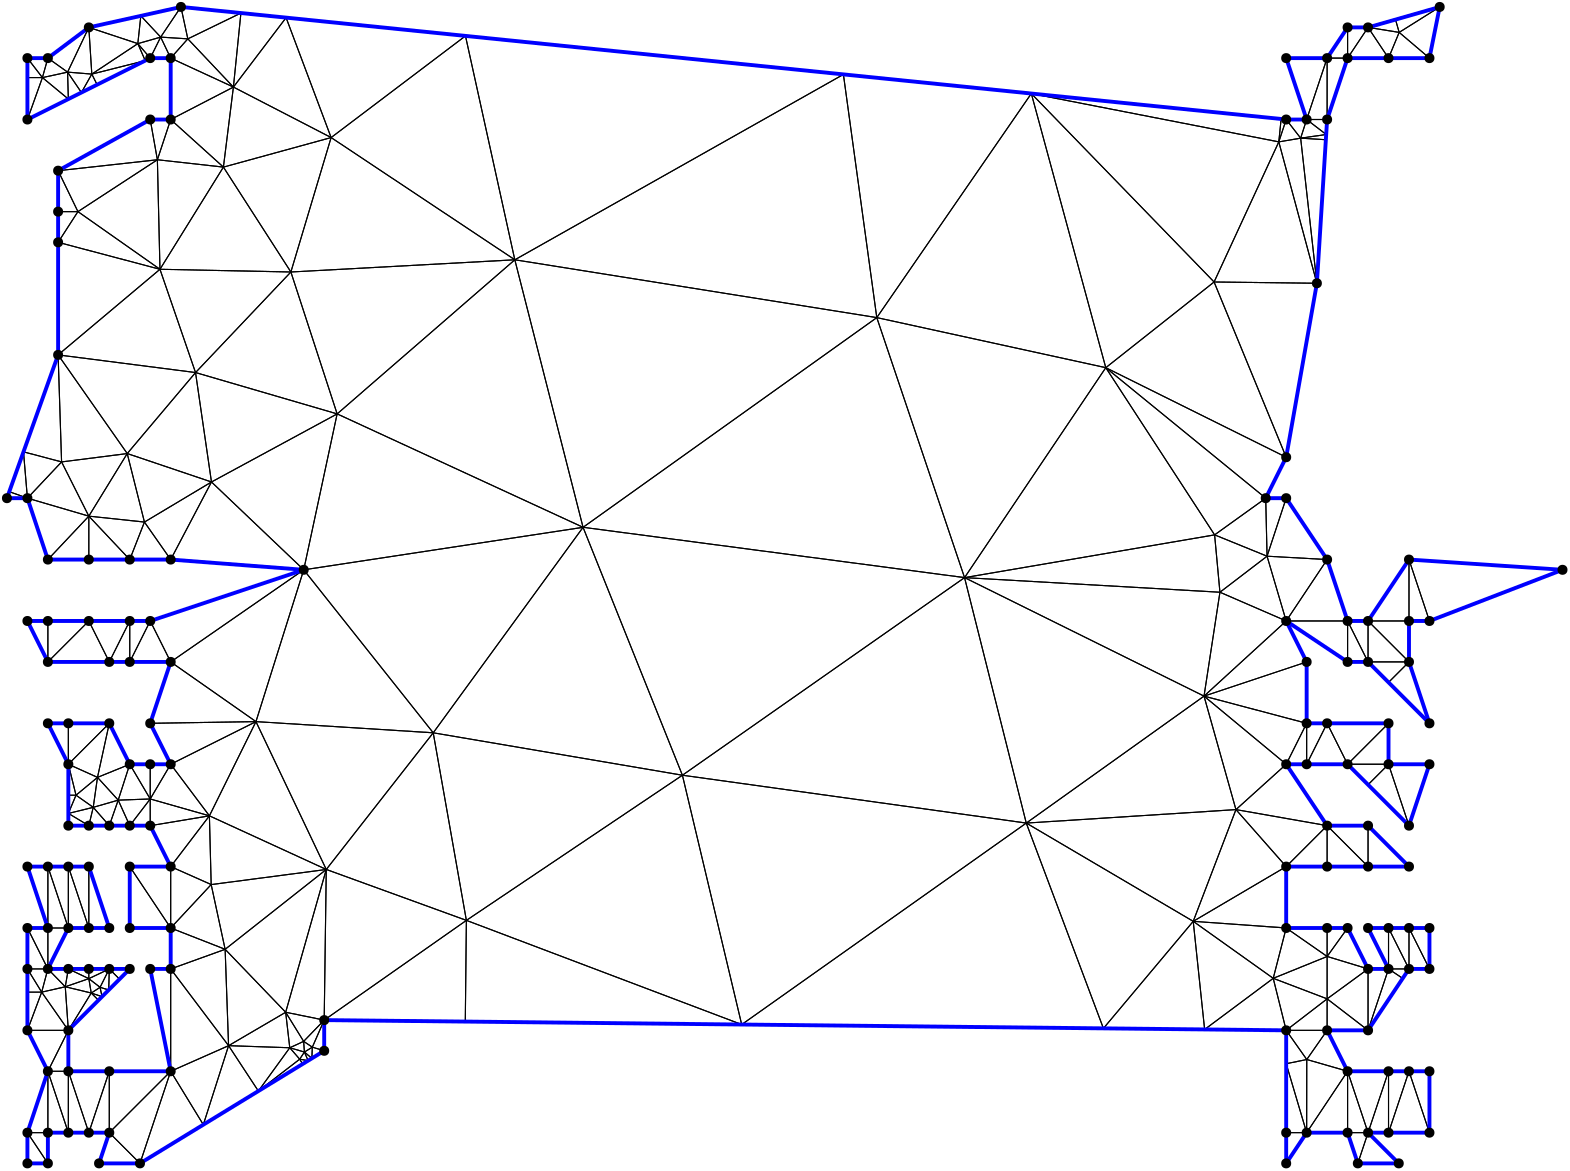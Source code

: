 <?xml version="1.0"?>
<!DOCTYPE ipe SYSTEM "ipe.dtd">
<ipe version="70218" creator="Ipe 7.2.24">
<info created="D:20221020151441" modified="D:20221020151441"/>
<ipestyle name="basic">
<symbol name="mark/disk(sx)" transformations="translations">
<path fill="sym-stroke">
0.6 0 0 0.6 0 0 e
</path>
</symbol>
<anglesize name="22.5 deg" value="22.5"/>
<anglesize name="30 deg" value="30"/>
<anglesize name="45 deg" value="45"/>
<anglesize name="60 deg" value="60"/>
<anglesize name="90 deg" value="90"/>
<arrowsize name="large" value="10"/>
<arrowsize name="small" value="5"/>
<arrowsize name="tiny" value="3"/>
<color name="blue" value="0 0 1"/>
<color name="gray" value="0.745"/>
<color name="green" value="0 1 0"/>
<color name="red" value="1 0 0"/>
<color name="pink" value="1 0.753 0.796"/>
<pen name="heavier" value="0.8"/>
<pen name="fat" value="1.4"/>
<pen name="ultrafat" value="2"/>
<gridsize name="16 pts (~6 mm)" value="16"/>
<gridsize name="32 pts (~12 mm)" value="32"/>
<gridsize name="4 pts" value="4"/>
<gridsize name="8 pts (~3 mm)" value="8"/>
<opacity name="10%" value="0.1"/>
<opacity name="25%" value="0.25"/>
<opacity name="50%" value="0.5"/>
<opacity name="75%" value="0.75"/>
<symbolsize name="large" value="5"/>
<symbolsize name="small" value="2"/>
<symbolsize name="tiny" value="1.1"/>
<textsize name="huge" value="\huge"/>
<textsize name="large" value="\large"/>
<textsize name="small" value="\small"/>
<textsize name="tiny" value="	iny"/>
<tiling name="falling" angle="-60" step="4" width="1"/>
<tiling name="rising" angle="30" step="4" width="1"/>
</ipestyle>
<page>
<layer name="hull"/>
<layer name="constraints"/>
<layer name="triangulation"/>
<layer name="obtuse"/>
<layer name="blub"/>
<layer name="problems"/>
<view layers="hull constraints triangulation obtuse blub" active="triangulation"/>
<path layer="triangulation" stroke="black">
23.3684 518.842 m 
23.3684 507.789 l 
</path>
<path layer="triangulation" stroke="black">
23.3684 507.789 m 
30.7368 507.789 l 
</path>
<path layer="triangulation" stroke="black">
30.7368 507.789 m 
23.3684 518.842 l 
</path>
<path layer="triangulation" stroke="black">
483.895 688.316 m 
446.946 676 l 
</path>
<path layer="triangulation" stroke="black">
446.946 676 m 
483.895 666.211 l 
</path>
<path layer="triangulation" stroke="black">
483.895 666.211 m 
483.895 688.316 l 
</path>
<path layer="triangulation" stroke="black">
74.9474 577.789 m 
67.5789 577.789 l 
</path>
<path layer="triangulation" stroke="black">
67.5789 577.789 m 
74.9474 540.947 l 
</path>
<path layer="triangulation" stroke="black">
74.9474 540.947 m 
74.9474 577.789 l 
</path>
<path layer="triangulation" stroke="black">
469.638 726.37 m 
450.758 734.051 l 
</path>
<path layer="triangulation" stroke="black">
450.758 734.051 m 
452.675 713.4 l 
</path>
<path layer="triangulation" stroke="black">
452.675 713.4 m 
469.638 726.37 l 
</path>
<path layer="triangulation" stroke="black">
506 688.316 m 
506 703.053 l 
</path>
<path layer="triangulation" stroke="black">
506 703.053 m 
498.632 703.053 l 
</path>
<path layer="triangulation" stroke="black">
498.632 703.053 m 
506 688.316 l 
</path>
<path layer="triangulation" stroke="black">
476.526 747.263 m 
469.158 747.263 l 
</path>
<path layer="triangulation" stroke="black">
469.158 747.263 m 
469.638 726.37 l 
</path>
<path layer="triangulation" stroke="black">
469.638 726.37 m 
476.526 747.263 l 
</path>
<path layer="triangulation" stroke="black">
491.263 555.684 m 
476.526 555.684 l 
</path>
<path layer="triangulation" stroke="black">
476.526 555.684 m 
483.934 545.179 l 
</path>
<path layer="triangulation" stroke="black">
483.934 545.179 m 
491.263 555.684 l 
</path>
<path layer="triangulation" stroke="black">
491.263 567.019 m 
491.263 582.276 l 
</path>
<path layer="triangulation" stroke="black">
491.263 582.276 m 
471.86 574.408 l 
</path>
<path layer="triangulation" stroke="black">
471.86 574.408 m 
491.263 567.019 l 
</path>
<path layer="triangulation" stroke="black">
38.1053 540.947 m 
45.4737 518.842 l 
</path>
<path layer="triangulation" stroke="black">
45.4737 518.842 m 
52.8421 540.947 l 
</path>
<path layer="triangulation" stroke="black">
52.8421 540.947 m 
38.1053 540.947 l 
</path>
<path layer="triangulation" stroke="black">
28.5053 569.435 m 
23.3684 555.684 l 
</path>
<path layer="triangulation" stroke="black">
23.3684 555.684 m 
38.1053 555.684 l 
</path>
<path layer="triangulation" stroke="black">
38.1053 555.684 m 
28.5053 569.435 l 
</path>
<path layer="triangulation" stroke="black">
52.8421 518.842 m 
63.8947 507.789 l 
</path>
<path layer="triangulation" stroke="black">
63.8947 507.789 m 
74.9474 540.947 l 
</path>
<path layer="triangulation" stroke="black">
74.9474 540.947 m 
52.8421 518.842 l 
</path>
<path layer="triangulation" stroke="black">
483.895 518.842 m 
476.526 518.842 l 
</path>
<path layer="triangulation" stroke="black">
476.526 518.842 m 
476.526 507.789 l 
</path>
<path layer="triangulation" stroke="black">
476.526 507.789 m 
483.895 518.842 l 
</path>
<path layer="triangulation" stroke="black">
52.8421 666.211 m 
38.1053 651.474 l 
</path>
<path layer="triangulation" stroke="black">
38.1053 651.474 m 
48.5964 646.75 l 
</path>
<path layer="triangulation" stroke="black">
48.5964 646.75 m 
52.8421 666.211 l 
</path>
<path layer="triangulation" stroke="black">
45.4737 518.842 m 
38.1053 540.947 l 
</path>
<path layer="triangulation" stroke="black">
38.1053 540.947 m 
38.1053 518.842 l 
</path>
<path layer="triangulation" stroke="black">
38.1053 518.842 m 
45.4737 518.842 l 
</path>
<path layer="triangulation" stroke="black">
30.7368 577.789 m 
28.5053 569.435 l 
</path>
<path layer="triangulation" stroke="black">
28.5053 569.435 m 
36.9948 571.37 l 
</path>
<path layer="triangulation" stroke="black">
36.9948 571.37 m 
30.7368 577.789 l 
</path>
<path layer="triangulation" stroke="black">
45.4737 614.632 m 
45.4737 592.526 l 
</path>
<path layer="triangulation" stroke="black">
45.4737 592.526 m 
52.8421 592.526 l 
</path>
<path layer="triangulation" stroke="black">
52.8421 592.526 m 
45.4737 614.632 l 
</path>
<path layer="triangulation" stroke="black">
45.4737 725.158 m 
60.2105 725.158 l 
</path>
<path layer="triangulation" stroke="black">
60.2105 725.158 m 
45.4737 740.791 l 
</path>
<path layer="triangulation" stroke="black">
45.4737 740.791 m 
45.4737 725.158 l 
</path>
<path layer="triangulation" stroke="black">
23.3684 747.263 m 
45.4737 740.791 l 
</path>
<path layer="triangulation" stroke="black">
45.4737 740.791 m 
35.67 760.316 l 
</path>
<path layer="triangulation" stroke="black">
35.67 760.316 m 
23.3684 747.263 l 
</path>
<path layer="triangulation" stroke="black">
65.498 738.662 m 
59.3024 763.328 l 
</path>
<path layer="triangulation" stroke="black">
59.3024 763.328 m 
45.4737 740.791 l 
</path>
<path layer="triangulation" stroke="black">
45.4737 740.791 m 
65.498 738.662 l 
</path>
<path layer="triangulation" stroke="black">
46.5497 899.932 m 
48.4546 896.122 l 
</path>
<path layer="triangulation" stroke="black">
48.4546 896.122 m 
65.7756 904.783 l 
</path>
<path layer="triangulation" stroke="black">
65.7756 904.783 m 
46.5497 899.932 l 
</path>
<path layer="triangulation" stroke="black">
67.5789 638.974 m 
67.5789 651.474 l 
</path>
<path layer="triangulation" stroke="black">
67.5789 651.474 m 
60.2105 651.474 l 
</path>
<path layer="triangulation" stroke="black">
60.2105 651.474 m 
67.5789 638.974 l 
</path>
<path layer="triangulation" stroke="black">
60.2105 651.474 m 
48.5964 646.75 l 
</path>
<path layer="triangulation" stroke="black">
48.5964 646.75 m 
56.0578 638.555 l 
</path>
<path layer="triangulation" stroke="black">
56.0578 638.555 m 
60.2105 651.474 l 
</path>
<path layer="triangulation" stroke="black">
56.0578 638.555 m 
67.5789 638.974 l 
</path>
<path layer="triangulation" stroke="black">
67.5789 638.974 m 
60.2105 651.474 l 
</path>
<path layer="triangulation" stroke="black">
60.2105 651.474 m 
56.0578 638.555 l 
</path>
<path layer="triangulation" stroke="black">
34.4211 865.158 m 
70.1568 869.093 l 
</path>
<path layer="triangulation" stroke="black">
70.1568 869.093 m 
67.5789 883.579 l 
</path>
<path layer="triangulation" stroke="black">
67.5789 883.579 m 
34.4211 865.158 l 
</path>
<path layer="triangulation" stroke="black">
37.8265 900.641 m 
46.5497 899.932 l 
</path>
<path layer="triangulation" stroke="black">
46.5497 899.932 m 
45.4737 916.737 l 
</path>
<path layer="triangulation" stroke="black">
45.4737 916.737 m 
37.8265 900.641 l 
</path>
<path layer="triangulation" stroke="black">
35.67 760.316 m 
34.4211 798.842 l 
</path>
<path layer="triangulation" stroke="black">
34.4211 798.842 m 
21.9564 763.941 l 
</path>
<path layer="triangulation" stroke="black">
21.9564 763.941 m 
35.67 760.316 l 
</path>
<path layer="triangulation" stroke="black">
70.1568 869.093 m 
93.9271 866.447 l 
</path>
<path layer="triangulation" stroke="black">
93.9271 866.447 m 
74.9474 883.579 l 
</path>
<path layer="triangulation" stroke="black">
74.9474 883.579 m 
70.1568 869.093 l 
</path>
<path layer="triangulation" stroke="black">
198.833 833.081 m 
118.216 828.689 l 
</path>
<path layer="triangulation" stroke="black">
118.216 828.689 m 
134.87 777.601 l 
</path>
<path layer="triangulation" stroke="black">
134.87 777.601 m 
198.833 833.081 l 
</path>
<path layer="triangulation" stroke="black">
491.263 905.684 m 
483.895 883.579 l 
</path>
<path layer="triangulation" stroke="black">
483.895 883.579 m 
491.263 883.579 l 
</path>
<path layer="triangulation" stroke="black">
491.263 883.579 m 
491.263 905.684 l 
</path>
<path layer="triangulation" stroke="black">
70.1568 869.093 m 
74.9474 883.579 l 
</path>
<path layer="triangulation" stroke="black">
74.9474 883.579 m 
67.5789 883.579 l 
</path>
<path layer="triangulation" stroke="black">
67.5789 883.579 m 
70.1568 869.093 l 
</path>
<path layer="triangulation" stroke="black">
576 721.474 m 
520.737 725.158 l 
</path>
<path layer="triangulation" stroke="black">
520.737 725.158 m 
528.105 703.053 l 
</path>
<path layer="triangulation" stroke="black">
528.105 703.053 m 
576 721.474 l 
</path>
<path layer="triangulation" stroke="black">
520.737 703.053 m 
506 703.053 l 
</path>
<path layer="triangulation" stroke="black">
506 703.053 m 
520.737 688.316 l 
</path>
<path layer="triangulation" stroke="black">
520.737 688.316 m 
520.737 703.053 l 
</path>
<path layer="triangulation" stroke="black">
520.737 688.316 m 
513.368 680.947 l 
</path>
<path layer="triangulation" stroke="black">
513.368 680.947 m 
528.105 666.211 l 
</path>
<path layer="triangulation" stroke="black">
528.105 666.211 m 
520.737 688.316 l 
</path>
<path layer="triangulation" stroke="black">
506 614.632 m 
506 629.368 l 
</path>
<path layer="triangulation" stroke="black">
506 629.368 m 
491.263 629.368 l 
</path>
<path layer="triangulation" stroke="black">
491.263 629.368 m 
506 614.632 l 
</path>
<path layer="triangulation" stroke="black">
88.8839 632.906 m 
74.9474 651.474 l 
</path>
<path layer="triangulation" stroke="black">
74.9474 651.474 m 
67.5789 638.974 l 
</path>
<path layer="triangulation" stroke="black">
67.5789 638.974 m 
88.8839 632.906 l 
</path>
<path layer="triangulation" stroke="black">
105.644 666.822 m 
67.5789 666.211 l 
</path>
<path layer="triangulation" stroke="black">
67.5789 666.211 m 
74.9474 651.474 l 
</path>
<path layer="triangulation" stroke="black">
74.9474 651.474 m 
105.644 666.822 l 
</path>
<path layer="triangulation" stroke="black">
491.263 567.019 m 
476.526 555.684 l 
</path>
<path layer="triangulation" stroke="black">
476.526 555.684 m 
491.263 555.684 l 
</path>
<path layer="triangulation" stroke="black">
491.263 555.684 m 
491.263 567.019 l 
</path>
<path layer="triangulation" stroke="black">
498.632 540.947 m 
498.632 518.842 l 
</path>
<path layer="triangulation" stroke="black">
498.632 518.842 m 
506 518.842 l 
</path>
<path layer="triangulation" stroke="black">
506 518.842 m 
498.632 540.947 l 
</path>
<path layer="triangulation" stroke="black">
506 614.632 m 
520.737 614.632 l 
</path>
<path layer="triangulation" stroke="black">
520.737 614.632 m 
506 629.368 l 
</path>
<path layer="triangulation" stroke="black">
506 629.368 m 
506 614.632 l 
</path>
<path layer="triangulation" stroke="black">
471.86 574.408 m 
476.526 555.684 l 
</path>
<path layer="triangulation" stroke="black">
476.526 555.684 m 
491.263 567.019 l 
</path>
<path layer="triangulation" stroke="black">
491.263 567.019 m 
471.86 574.408 l 
</path>
<path layer="triangulation" stroke="black">
123.082 547.869 m 
121.386 545.299 l 
</path>
<path layer="triangulation" stroke="black">
121.386 545.299 m 
124.422 544.778 l 
</path>
<path layer="triangulation" stroke="black">
124.422 544.778 m 
123.082 547.869 l 
</path>
<path layer="triangulation" stroke="black">
30.7368 518.842 m 
30.7368 540.947 l 
</path>
<path layer="triangulation" stroke="black">
30.7368 540.947 m 
23.3684 518.842 l 
</path>
<path layer="triangulation" stroke="black">
23.3684 518.842 m 
30.7368 518.842 l 
</path>
<path layer="triangulation" stroke="black">
38.1053 555.684 m 
23.3684 555.684 l 
</path>
<path layer="triangulation" stroke="black">
23.3684 555.684 m 
30.7368 540.947 l 
</path>
<path layer="triangulation" stroke="black">
30.7368 540.947 m 
38.1053 555.684 l 
</path>
<path layer="triangulation" stroke="black">
36.9948 571.37 m 
38.1053 577.789 l 
</path>
<path layer="triangulation" stroke="black">
38.1053 577.789 m 
30.7368 577.789 l 
</path>
<path layer="triangulation" stroke="black">
30.7368 577.789 m 
36.9948 571.37 l 
</path>
<path layer="triangulation" stroke="black">
23.3684 569.435 m 
23.3684 555.684 l 
</path>
<path layer="triangulation" stroke="black">
23.3684 555.684 m 
28.5053 569.435 l 
</path>
<path layer="triangulation" stroke="black">
28.5053 569.435 m 
23.3684 569.435 l 
</path>
<path layer="triangulation" stroke="black">
30.7368 518.842 m 
38.1053 518.842 l 
</path>
<path layer="triangulation" stroke="black">
38.1053 518.842 m 
30.7368 540.947 l 
</path>
<path layer="triangulation" stroke="black">
30.7368 540.947 m 
30.7368 518.842 l 
</path>
<path layer="triangulation" stroke="black">
30.7368 518.842 m 
23.3684 518.842 l 
</path>
<path layer="triangulation" stroke="black">
23.3684 518.842 m 
30.7368 507.789 l 
</path>
<path layer="triangulation" stroke="black">
30.7368 507.789 m 
30.7368 518.842 l 
</path>
<path layer="triangulation" stroke="black">
52.8421 540.947 m 
45.4737 518.842 l 
</path>
<path layer="triangulation" stroke="black">
45.4737 518.842 m 
52.8421 518.842 l 
</path>
<path layer="triangulation" stroke="black">
52.8421 518.842 m 
52.8421 540.947 l 
</path>
<path layer="triangulation" stroke="black">
52.8421 518.842 m 
49.1579 507.789 l 
</path>
<path layer="triangulation" stroke="black">
49.1579 507.789 m 
63.8947 507.789 l 
</path>
<path layer="triangulation" stroke="black">
63.8947 507.789 m 
52.8421 518.842 l 
</path>
<path layer="triangulation" stroke="black">
52.8421 540.947 m 
52.8421 518.842 l 
</path>
<path layer="triangulation" stroke="black">
52.8421 518.842 m 
74.9474 540.947 l 
</path>
<path layer="triangulation" stroke="black">
74.9474 540.947 m 
52.8421 540.947 l 
</path>
<path layer="triangulation" stroke="black">
45.4737 574.294 m 
38.1053 577.789 l 
</path>
<path layer="triangulation" stroke="black">
38.1053 577.789 m 
36.9948 571.37 l 
</path>
<path layer="triangulation" stroke="black">
36.9948 571.37 m 
45.4737 574.294 l 
</path>
<path layer="triangulation" stroke="black">
86.6954 521.723 m 
106.508 533.831 l 
</path>
<path layer="triangulation" stroke="black">
106.508 533.831 m 
95.7863 550.164 l 
</path>
<path layer="triangulation" stroke="black">
95.7863 550.164 m 
86.6954 521.723 l 
</path>
<path layer="triangulation" stroke="black">
95.7863 550.164 m 
116.34 562.192 l 
</path>
<path layer="triangulation" stroke="black">
116.34 562.192 m 
94.5493 584.857 l 
</path>
<path layer="triangulation" stroke="black">
94.5493 584.857 m 
95.7863 550.164 l 
</path>
<path layer="triangulation" stroke="black">
38.1053 555.684 m 
30.7368 540.947 l 
</path>
<path layer="triangulation" stroke="black">
30.7368 540.947 m 
38.1053 540.947 l 
</path>
<path layer="triangulation" stroke="black">
38.1053 540.947 m 
38.1053 555.684 l 
</path>
<path layer="triangulation" stroke="black">
30.7368 540.947 m 
38.1053 518.842 l 
</path>
<path layer="triangulation" stroke="black">
38.1053 518.842 m 
38.1053 540.947 l 
</path>
<path layer="triangulation" stroke="black">
38.1053 540.947 m 
30.7368 540.947 l 
</path>
<path layer="triangulation" stroke="black">
52.6383 570.217 m 
56.5263 574.105 l 
</path>
<path layer="triangulation" stroke="black">
56.5263 574.105 m 
52.8421 577.789 l 
</path>
<path layer="triangulation" stroke="black">
52.8421 577.789 m 
52.6383 570.217 l 
</path>
<path layer="triangulation" stroke="black">
94.5493 584.857 m 
74.9474 577.789 l 
</path>
<path layer="triangulation" stroke="black">
74.9474 577.789 m 
95.7863 550.164 l 
</path>
<path layer="triangulation" stroke="black">
95.7863 550.164 m 
94.5493 584.857 l 
</path>
<path layer="triangulation" stroke="black">
94.5493 584.857 m 
74.9474 592.526 l 
</path>
<path layer="triangulation" stroke="black">
74.9474 592.526 m 
74.9474 577.789 l 
</path>
<path layer="triangulation" stroke="black">
74.9474 577.789 m 
94.5493 584.857 l 
</path>
<path layer="triangulation" stroke="black">
74.9474 614.632 m 
60.2105 614.632 l 
</path>
<path layer="triangulation" stroke="black">
60.2105 614.632 m 
74.9474 592.526 l 
</path>
<path layer="triangulation" stroke="black">
74.9474 592.526 m 
74.9474 614.632 l 
</path>
<path layer="triangulation" stroke="black">
89.5253 608.162 m 
74.9474 614.632 l 
</path>
<path layer="triangulation" stroke="black">
74.9474 614.632 m 
74.9474 592.526 l 
</path>
<path layer="triangulation" stroke="black">
74.9474 592.526 m 
89.5253 608.162 l 
</path>
<path layer="triangulation" stroke="black">
89.5253 608.162 m 
88.8839 632.906 l 
</path>
<path layer="triangulation" stroke="black">
88.8839 632.906 m 
74.9474 614.632 l 
</path>
<path layer="triangulation" stroke="black">
74.9474 614.632 m 
89.5253 608.162 l 
</path>
<path layer="triangulation" stroke="black">
74.9474 592.526 m 
60.2105 614.632 l 
</path>
<path layer="triangulation" stroke="black">
60.2105 614.632 m 
60.2105 592.526 l 
</path>
<path layer="triangulation" stroke="black">
60.2105 592.526 m 
74.9474 592.526 l 
</path>
<path layer="triangulation" stroke="black">
30.7368 614.632 m 
30.7368 592.526 l 
</path>
<path layer="triangulation" stroke="black">
30.7368 592.526 m 
38.1053 592.526 l 
</path>
<path layer="triangulation" stroke="black">
38.1053 592.526 m 
30.7368 614.632 l 
</path>
<path layer="triangulation" stroke="black">
45.4737 592.526 m 
45.4737 614.632 l 
</path>
<path layer="triangulation" stroke="black">
45.4737 614.632 m 
38.1053 614.632 l 
</path>
<path layer="triangulation" stroke="black">
38.1053 614.632 m 
45.4737 592.526 l 
</path>
<path layer="triangulation" stroke="black">
38.1053 614.632 m 
38.1053 592.526 l 
</path>
<path layer="triangulation" stroke="black">
38.1053 592.526 m 
45.4737 592.526 l 
</path>
<path layer="triangulation" stroke="black">
45.4737 592.526 m 
38.1053 614.632 l 
</path>
<path layer="triangulation" stroke="black">
30.7368 592.526 m 
23.3684 592.526 l 
</path>
<path layer="triangulation" stroke="black">
23.3684 592.526 m 
30.7368 577.789 l 
</path>
<path layer="triangulation" stroke="black">
30.7368 577.789 m 
30.7368 592.526 l 
</path>
<path layer="triangulation" stroke="black">
23.3684 592.526 m 
23.3684 577.789 l 
</path>
<path layer="triangulation" stroke="black">
23.3684 577.789 m 
30.7368 577.789 l 
</path>
<path layer="triangulation" stroke="black">
30.7368 577.789 m 
23.3684 592.526 l 
</path>
<path layer="triangulation" stroke="black">
38.1053 592.526 m 
38.1053 614.632 l 
</path>
<path layer="triangulation" stroke="black">
38.1053 614.632 m 
30.7368 614.632 l 
</path>
<path layer="triangulation" stroke="black">
30.7368 614.632 m 
38.1053 592.526 l 
</path>
<path layer="triangulation" stroke="black">
23.3684 614.632 m 
30.7368 592.526 l 
</path>
<path layer="triangulation" stroke="black">
30.7368 592.526 m 
30.7368 614.632 l 
</path>
<path layer="triangulation" stroke="black">
30.7368 614.632 m 
23.3684 614.632 l 
</path>
<path layer="triangulation" stroke="black">
52.8421 666.211 m 
38.1053 666.211 l 
</path>
<path layer="triangulation" stroke="black">
38.1053 666.211 m 
38.1053 651.474 l 
</path>
<path layer="triangulation" stroke="black">
38.1053 651.474 m 
52.8421 666.211 l 
</path>
<path layer="triangulation" stroke="black">
60.2105 688.316 m 
74.9474 688.316 l 
</path>
<path layer="triangulation" stroke="black">
74.9474 688.316 m 
67.5789 703.053 l 
</path>
<path layer="triangulation" stroke="black">
67.5789 703.053 m 
60.2105 688.316 l 
</path>
<path layer="triangulation" stroke="black">
38.1053 666.211 m 
30.7368 666.211 l 
</path>
<path layer="triangulation" stroke="black">
30.7368 666.211 m 
38.1053 651.474 l 
</path>
<path layer="triangulation" stroke="black">
38.1053 651.474 m 
38.1053 666.211 l 
</path>
<path layer="triangulation" stroke="black">
30.7368 688.316 m 
30.7368 703.053 l 
</path>
<path layer="triangulation" stroke="black">
30.7368 703.053 m 
23.3684 703.053 l 
</path>
<path layer="triangulation" stroke="black">
23.3684 703.053 m 
30.7368 688.316 l 
</path>
<path layer="triangulation" stroke="black">
34.4211 865.158 m 
41.5521 850.421 l 
</path>
<path layer="triangulation" stroke="black">
41.5521 850.421 m 
70.1568 869.093 l 
</path>
<path layer="triangulation" stroke="black">
70.1568 869.093 m 
34.4211 865.158 l 
</path>
<path layer="triangulation" stroke="black">
28.7687 898.671 m 
30.7368 905.684 l 
</path>
<path layer="triangulation" stroke="black">
30.7368 905.684 m 
23.3684 905.684 l 
</path>
<path layer="triangulation" stroke="black">
23.3684 905.684 m 
28.7687 898.671 l 
</path>
<path layer="triangulation" stroke="black">
71.0875 829.663 m 
118.216 828.689 l 
</path>
<path layer="triangulation" stroke="black">
118.216 828.689 m 
93.9271 866.447 l 
</path>
<path layer="triangulation" stroke="black">
93.9271 866.447 m 
71.0875 829.663 l 
</path>
<path layer="triangulation" stroke="black">
30.7368 725.158 m 
45.4737 725.158 l 
</path>
<path layer="triangulation" stroke="black">
45.4737 725.158 m 
45.4737 740.791 l 
</path>
<path layer="triangulation" stroke="black">
45.4737 740.791 m 
30.7368 725.158 l 
</path>
<path layer="triangulation" stroke="black">
30.7368 703.053 m 
30.7368 688.316 l 
</path>
<path layer="triangulation" stroke="black">
30.7368 688.316 m 
45.4737 703.053 l 
</path>
<path layer="triangulation" stroke="black">
45.4737 703.053 m 
30.7368 703.053 l 
</path>
<path layer="triangulation" stroke="black">
35.67 760.316 m 
59.3024 763.328 l 
</path>
<path layer="triangulation" stroke="black">
59.3024 763.328 m 
34.4211 798.842 l 
</path>
<path layer="triangulation" stroke="black">
34.4211 798.842 m 
35.67 760.316 l 
</path>
<path layer="triangulation" stroke="black">
89.6286 753.094 m 
122.842 721.474 l 
</path>
<path layer="triangulation" stroke="black">
122.842 721.474 m 
134.87 777.601 l 
</path>
<path layer="triangulation" stroke="black">
134.87 777.601 m 
89.6286 753.094 l 
</path>
<path layer="triangulation" stroke="black">
34.4211 865.158 m 
34.4211 850.421 l 
</path>
<path layer="triangulation" stroke="black">
34.4211 850.421 m 
41.5521 850.421 l 
</path>
<path layer="triangulation" stroke="black">
41.5521 850.421 m 
34.4211 865.158 l 
</path>
<path layer="triangulation" stroke="black">
71.3366 913.247 m 
78.6316 924.105 l 
</path>
<path layer="triangulation" stroke="black">
78.6316 924.105 m 
64.1981 920.898 l 
</path>
<path layer="triangulation" stroke="black">
64.1981 920.898 m 
71.3366 913.247 l 
</path>
<path layer="triangulation" stroke="black">
223.399 736.774 m 
134.87 777.601 l 
</path>
<path layer="triangulation" stroke="black">
134.87 777.601 m 
122.842 721.474 l 
</path>
<path layer="triangulation" stroke="black">
122.842 721.474 m 
223.399 736.774 l 
</path>
<path layer="triangulation" stroke="black">
45.4737 703.053 m 
30.7368 688.316 l 
</path>
<path layer="triangulation" stroke="black">
30.7368 688.316 m 
52.8421 688.316 l 
</path>
<path layer="triangulation" stroke="black">
52.8421 688.316 m 
45.4737 703.053 l 
</path>
<path layer="triangulation" stroke="black">
60.2105 703.053 m 
60.2105 688.316 l 
</path>
<path layer="triangulation" stroke="black">
60.2105 688.316 m 
67.5789 703.053 l 
</path>
<path layer="triangulation" stroke="black">
67.5789 703.053 m 
60.2105 703.053 l 
</path>
<path layer="triangulation" stroke="black">
45.4737 703.053 m 
52.8421 688.316 l 
</path>
<path layer="triangulation" stroke="black">
52.8421 688.316 m 
60.2105 703.053 l 
</path>
<path layer="triangulation" stroke="black">
60.2105 703.053 m 
45.4737 703.053 l 
</path>
<path layer="triangulation" stroke="black">
60.2105 688.316 m 
60.2105 703.053 l 
</path>
<path layer="triangulation" stroke="black">
60.2105 703.053 m 
52.8421 688.316 l 
</path>
<path layer="triangulation" stroke="black">
52.8421 688.316 m 
60.2105 688.316 l 
</path>
<path layer="triangulation" stroke="black">
67.5789 638.974 m 
56.0578 638.555 l 
</path>
<path layer="triangulation" stroke="black">
56.0578 638.555 m 
60.2105 629.368 l 
</path>
<path layer="triangulation" stroke="black">
60.2105 629.368 m 
67.5789 638.974 l 
</path>
<path layer="triangulation" stroke="black">
67.5789 638.974 m 
60.2105 629.368 l 
</path>
<path layer="triangulation" stroke="black">
60.2105 629.368 m 
67.5789 629.368 l 
</path>
<path layer="triangulation" stroke="black">
67.5789 629.368 m 
67.5789 638.974 l 
</path>
<path layer="triangulation" stroke="black">
48.5964 646.75 m 
40.8633 640.336 l 
</path>
<path layer="triangulation" stroke="black">
40.8633 640.336 m 
47.0623 635.967 l 
</path>
<path layer="triangulation" stroke="black">
47.0623 635.967 m 
48.5964 646.75 l 
</path>
<path layer="triangulation" stroke="black">
446.946 676 m 
476.526 651.474 l 
</path>
<path layer="triangulation" stroke="black">
476.526 651.474 m 
483.895 666.211 l 
</path>
<path layer="triangulation" stroke="black">
483.895 666.211 m 
446.946 676 l 
</path>
<path layer="triangulation" stroke="black">
458.438 635.149 m 
446.946 676 l 
</path>
<path layer="triangulation" stroke="black">
446.946 676 m 
382.955 630.299 l 
</path>
<path layer="triangulation" stroke="black">
382.955 630.299 m 
458.438 635.149 l 
</path>
<path layer="triangulation" stroke="black">
122.842 721.474 m 
67.5789 703.053 l 
</path>
<path layer="triangulation" stroke="black">
67.5789 703.053 m 
74.9474 688.316 l 
</path>
<path layer="triangulation" stroke="black">
74.9474 688.316 m 
122.842 721.474 l 
</path>
<path layer="triangulation" stroke="black">
483.895 688.316 m 
476.526 703.053 l 
</path>
<path layer="triangulation" stroke="black">
476.526 703.053 m 
446.946 676 l 
</path>
<path layer="triangulation" stroke="black">
446.946 676 m 
483.895 688.316 l 
</path>
<path layer="triangulation" stroke="black">
483.895 666.211 m 
476.526 651.474 l 
</path>
<path layer="triangulation" stroke="black">
476.526 651.474 m 
483.895 651.474 l 
</path>
<path layer="triangulation" stroke="black">
483.895 651.474 m 
483.895 666.211 l 
</path>
<path layer="triangulation" stroke="black">
498.632 703.053 m 
491.263 725.158 l 
</path>
<path layer="triangulation" stroke="black">
491.263 725.158 m 
476.526 703.053 l 
</path>
<path layer="triangulation" stroke="black">
476.526 703.053 m 
498.632 703.053 l 
</path>
<path layer="triangulation" stroke="black">
474.707 883.764 m 
473.868 875.528 l 
</path>
<path layer="triangulation" stroke="black">
473.868 875.528 m 
476.526 883.579 l 
</path>
<path layer="triangulation" stroke="black">
476.526 883.579 m 
474.707 883.764 l 
</path>
<path layer="triangulation" stroke="black">
30.7368 577.789 m 
38.1053 592.526 l 
</path>
<path layer="triangulation" stroke="black">
38.1053 592.526 m 
30.7368 592.526 l 
</path>
<path layer="triangulation" stroke="black">
30.7368 592.526 m 
30.7368 577.789 l 
</path>
<path layer="triangulation" stroke="black">
67.5789 666.211 m 
105.644 666.822 l 
</path>
<path layer="triangulation" stroke="black">
105.644 666.822 m 
74.9474 688.316 l 
</path>
<path layer="triangulation" stroke="black">
74.9474 688.316 m 
67.5789 666.211 l 
</path>
<path layer="triangulation" stroke="black">
473.868 875.528 m 
487.579 824.632 l 
</path>
<path layer="triangulation" stroke="black">
487.579 824.632 m 
481.734 876.871 l 
</path>
<path layer="triangulation" stroke="black">
481.734 876.871 m 
473.868 875.528 l 
</path>
<path layer="triangulation" stroke="black">
360.736 718.663 m 
450.758 734.051 l 
</path>
<path layer="triangulation" stroke="black">
450.758 734.051 m 
411.583 794.239 l 
</path>
<path layer="triangulation" stroke="black">
411.583 794.239 m 
360.736 718.663 l 
</path>
<path layer="triangulation" stroke="black">
469.638 726.37 m 
491.263 725.158 l 
</path>
<path layer="triangulation" stroke="black">
491.263 725.158 m 
476.526 747.263 l 
</path>
<path layer="triangulation" stroke="black">
476.526 747.263 m 
469.638 726.37 l 
</path>
<path layer="triangulation" stroke="black">
74.9474 883.579 m 
97.5246 895.258 l 
</path>
<path layer="triangulation" stroke="black">
97.5246 895.258 m 
74.9474 905.684 l 
</path>
<path layer="triangulation" stroke="black">
74.9474 905.684 m 
74.9474 883.579 l 
</path>
<path layer="triangulation" stroke="black">
491.263 905.684 m 
476.526 905.684 l 
</path>
<path layer="triangulation" stroke="black">
476.526 905.684 m 
483.895 883.579 l 
</path>
<path layer="triangulation" stroke="black">
483.895 883.579 m 
491.263 905.684 l 
</path>
<path layer="triangulation" stroke="black">
490.926 878.189 m 
481.734 876.871 l 
</path>
<path layer="triangulation" stroke="black">
481.734 876.871 m 
490.808 876.304 l 
</path>
<path layer="triangulation" stroke="black">
490.808 876.304 m 
490.926 878.189 l 
</path>
<path layer="triangulation" stroke="black">
360.736 718.663 m 
329.143 812.266 l 
</path>
<path layer="triangulation" stroke="black">
329.143 812.266 m 
223.399 736.774 l 
</path>
<path layer="triangulation" stroke="black">
223.399 736.774 m 
360.736 718.663 l 
</path>
<path layer="triangulation" stroke="black">
506 916.737 m 
498.632 905.684 l 
</path>
<path layer="triangulation" stroke="black">
498.632 905.684 m 
513.368 905.684 l 
</path>
<path layer="triangulation" stroke="black">
513.368 905.684 m 
506 916.737 l 
</path>
<path layer="triangulation" stroke="black">
498.632 905.684 m 
491.263 905.684 l 
</path>
<path layer="triangulation" stroke="black">
491.263 905.684 m 
491.263 883.579 l 
</path>
<path layer="triangulation" stroke="black">
491.263 883.579 m 
498.632 905.684 l 
</path>
<path layer="triangulation" stroke="black">
498.632 905.684 m 
498.632 916.737 l 
</path>
<path layer="triangulation" stroke="black">
498.632 916.737 m 
491.263 905.684 l 
</path>
<path layer="triangulation" stroke="black">
491.263 905.684 m 
498.632 905.684 l 
</path>
<path layer="triangulation" stroke="black">
498.632 916.737 m 
498.632 905.684 l 
</path>
<path layer="triangulation" stroke="black">
498.632 905.684 m 
506 916.737 l 
</path>
<path layer="triangulation" stroke="black">
506 916.737 m 
498.632 916.737 l 
</path>
<path layer="triangulation" stroke="black">
517.201 914.946 m 
513.368 905.684 l 
</path>
<path layer="triangulation" stroke="black">
513.368 905.684 m 
528.105 905.684 l 
</path>
<path layer="triangulation" stroke="black">
528.105 905.684 m 
517.201 914.946 l 
</path>
<path layer="triangulation" stroke="black">
531.789 924.105 m 
515.882 919.56 l 
</path>
<path layer="triangulation" stroke="black">
515.882 919.56 m 
517.201 914.946 l 
</path>
<path layer="triangulation" stroke="black">
517.201 914.946 m 
531.789 924.105 l 
</path>
<path layer="triangulation" stroke="black">
520.737 725.158 m 
520.737 703.053 l 
</path>
<path layer="triangulation" stroke="black">
520.737 703.053 m 
528.105 703.053 l 
</path>
<path layer="triangulation" stroke="black">
528.105 703.053 m 
520.737 725.158 l 
</path>
<path layer="triangulation" stroke="black">
520.737 725.158 m 
506 703.053 l 
</path>
<path layer="triangulation" stroke="black">
506 703.053 m 
520.737 703.053 l 
</path>
<path layer="triangulation" stroke="black">
520.737 703.053 m 
520.737 725.158 l 
</path>
<path layer="triangulation" stroke="black">
506 703.053 m 
506 688.316 l 
</path>
<path layer="triangulation" stroke="black">
506 688.316 m 
520.737 688.316 l 
</path>
<path layer="triangulation" stroke="black">
520.737 688.316 m 
506 703.053 l 
</path>
<path layer="triangulation" stroke="black">
506 688.316 m 
498.632 703.053 l 
</path>
<path layer="triangulation" stroke="black">
498.632 703.053 m 
498.632 688.316 l 
</path>
<path layer="triangulation" stroke="black">
498.632 688.316 m 
506 688.316 l 
</path>
<path layer="triangulation" stroke="black">
491.263 666.211 m 
483.895 666.211 l 
</path>
<path layer="triangulation" stroke="black">
483.895 666.211 m 
483.895 651.474 l 
</path>
<path layer="triangulation" stroke="black">
483.895 651.474 m 
491.263 666.211 l 
</path>
<path layer="triangulation" stroke="black">
483.895 651.474 m 
498.632 651.474 l 
</path>
<path layer="triangulation" stroke="black">
498.632 651.474 m 
491.263 666.211 l 
</path>
<path layer="triangulation" stroke="black">
491.263 666.211 m 
483.895 651.474 l 
</path>
<path layer="triangulation" stroke="black">
513.368 666.211 m 
491.263 666.211 l 
</path>
<path layer="triangulation" stroke="black">
491.263 666.211 m 
498.632 651.474 l 
</path>
<path layer="triangulation" stroke="black">
498.632 651.474 m 
513.368 666.211 l 
</path>
<path layer="triangulation" stroke="black">
513.368 666.211 m 
498.632 651.474 l 
</path>
<path layer="triangulation" stroke="black">
498.632 651.474 m 
513.368 651.474 l 
</path>
<path layer="triangulation" stroke="black">
513.368 651.474 m 
513.368 666.211 l 
</path>
<path layer="triangulation" stroke="black">
520.737 577.789 m 
528.105 577.789 l 
</path>
<path layer="triangulation" stroke="black">
528.105 577.789 m 
520.737 592.526 l 
</path>
<path layer="triangulation" stroke="black">
520.737 592.526 m 
520.737 577.789 l 
</path>
<path layer="triangulation" stroke="black">
513.368 518.842 m 
528.105 518.842 l 
</path>
<path layer="triangulation" stroke="black">
528.105 518.842 m 
520.737 540.947 l 
</path>
<path layer="triangulation" stroke="black">
520.737 540.947 m 
513.368 518.842 l 
</path>
<path layer="triangulation" stroke="black">
520.737 592.526 m 
513.368 592.526 l 
</path>
<path layer="triangulation" stroke="black">
513.368 592.526 m 
520.737 577.789 l 
</path>
<path layer="triangulation" stroke="black">
520.737 577.789 m 
520.737 592.526 l 
</path>
<path layer="triangulation" stroke="black">
513.368 577.789 m 
513.368 592.526 l 
</path>
<path layer="triangulation" stroke="black">
513.368 592.526 m 
506 592.526 l 
</path>
<path layer="triangulation" stroke="black">
506 592.526 m 
513.368 577.789 l 
</path>
<path layer="triangulation" stroke="black">
513.368 577.789 m 
520.737 577.789 l 
</path>
<path layer="triangulation" stroke="black">
520.737 577.789 m 
513.368 592.526 l 
</path>
<path layer="triangulation" stroke="black">
513.368 592.526 m 
513.368 577.789 l 
</path>
<path layer="triangulation" stroke="black">
528.105 651.474 m 
513.368 651.474 l 
</path>
<path layer="triangulation" stroke="black">
513.368 651.474 m 
520.737 629.368 l 
</path>
<path layer="triangulation" stroke="black">
520.737 629.368 m 
528.105 651.474 l 
</path>
<path layer="triangulation" stroke="black">
491.263 614.632 m 
506 614.632 l 
</path>
<path layer="triangulation" stroke="black">
506 614.632 m 
491.263 629.368 l 
</path>
<path layer="triangulation" stroke="black">
491.263 629.368 m 
491.263 614.632 l 
</path>
<path layer="triangulation" stroke="black">
520.737 629.368 m 
513.368 651.474 l 
</path>
<path layer="triangulation" stroke="black">
513.368 651.474 m 
506 644.105 l 
</path>
<path layer="triangulation" stroke="black">
506 644.105 m 
520.737 629.368 l 
</path>
<path layer="triangulation" stroke="black">
491.263 614.632 m 
491.263 629.368 l 
</path>
<path layer="triangulation" stroke="black">
491.263 629.368 m 
476.526 614.632 l 
</path>
<path layer="triangulation" stroke="black">
476.526 614.632 m 
491.263 614.632 l 
</path>
<path layer="triangulation" stroke="black">
491.263 629.368 m 
476.526 651.474 l 
</path>
<path layer="triangulation" stroke="black">
476.526 651.474 m 
458.438 635.149 l 
</path>
<path layer="triangulation" stroke="black">
458.438 635.149 m 
491.263 629.368 l 
</path>
<path layer="triangulation" stroke="black">
491.263 592.526 m 
491.263 582.276 l 
</path>
<path layer="triangulation" stroke="black">
491.263 582.276 m 
498.632 592.526 l 
</path>
<path layer="triangulation" stroke="black">
498.632 592.526 m 
491.263 592.526 l 
</path>
<path layer="triangulation" stroke="black">
483.934 545.179 m 
483.895 518.842 l 
</path>
<path layer="triangulation" stroke="black">
483.895 518.842 m 
498.632 540.947 l 
</path>
<path layer="triangulation" stroke="black">
498.632 540.947 m 
483.934 545.179 l 
</path>
<path layer="triangulation" stroke="black">
506 577.789 m 
498.632 592.526 l 
</path>
<path layer="triangulation" stroke="black">
498.632 592.526 m 
491.263 582.276 l 
</path>
<path layer="triangulation" stroke="black">
491.263 582.276 m 
506 577.789 l 
</path>
<path layer="triangulation" stroke="black">
447.167 555.997 m 
471.86 574.408 l 
</path>
<path layer="triangulation" stroke="black">
471.86 574.408 m 
443.057 594.925 l 
</path>
<path layer="triangulation" stroke="black">
443.057 594.925 m 
447.167 555.997 l 
</path>
<path layer="triangulation" stroke="black">
86.6954 521.723 m 
74.9474 540.947 l 
</path>
<path layer="triangulation" stroke="black">
74.9474 540.947 m 
63.8947 507.789 l 
</path>
<path layer="triangulation" stroke="black">
63.8947 507.789 m 
86.6954 521.723 l 
</path>
<path layer="triangulation" stroke="black">
483.934 545.179 m 
476.526 543.671 l 
</path>
<path layer="triangulation" stroke="black">
476.526 543.671 m 
483.895 518.842 l 
</path>
<path layer="triangulation" stroke="black">
483.895 518.842 m 
483.934 545.179 l 
</path>
<path layer="triangulation" stroke="black">
506 518.842 m 
498.632 518.842 l 
</path>
<path layer="triangulation" stroke="black">
498.632 518.842 m 
502.316 507.789 l 
</path>
<path layer="triangulation" stroke="black">
502.316 507.789 m 
506 518.842 l 
</path>
<path layer="triangulation" stroke="black">
498.632 540.947 m 
483.895 518.842 l 
</path>
<path layer="triangulation" stroke="black">
483.895 518.842 m 
498.632 518.842 l 
</path>
<path layer="triangulation" stroke="black">
498.632 518.842 m 
498.632 540.947 l 
</path>
<path layer="triangulation" stroke="black">
476.526 703.053 m 
498.632 688.316 l 
</path>
<path layer="triangulation" stroke="black">
498.632 688.316 m 
498.632 703.053 l 
</path>
<path layer="triangulation" stroke="black">
498.632 703.053 m 
476.526 703.053 l 
</path>
<path layer="triangulation" stroke="black">
513.368 540.947 m 
498.632 540.947 l 
</path>
<path layer="triangulation" stroke="black">
498.632 540.947 m 
506 518.842 l 
</path>
<path layer="triangulation" stroke="black">
506 518.842 m 
513.368 540.947 l 
</path>
<path layer="triangulation" stroke="black">
513.368 540.947 m 
506 518.842 l 
</path>
<path layer="triangulation" stroke="black">
506 518.842 m 
513.368 518.842 l 
</path>
<path layer="triangulation" stroke="black">
513.368 518.842 m 
513.368 540.947 l 
</path>
<path layer="triangulation" stroke="black">
506 577.789 m 
491.263 567.019 l 
</path>
<path layer="triangulation" stroke="black">
491.263 567.019 m 
506 555.684 l 
</path>
<path layer="triangulation" stroke="black">
506 555.684 m 
506 577.789 l 
</path>
<path layer="triangulation" stroke="black">
506 555.684 m 
513.368 577.789 l 
</path>
<path layer="triangulation" stroke="black">
513.368 577.789 m 
506 577.789 l 
</path>
<path layer="triangulation" stroke="black">
506 577.789 m 
506 555.684 l 
</path>
<path layer="triangulation" stroke="black">
518.47 574.389 m 
520.737 577.789 l 
</path>
<path layer="triangulation" stroke="black">
520.737 577.789 m 
513.368 577.789 l 
</path>
<path layer="triangulation" stroke="black">
513.368 577.789 m 
518.47 574.389 l 
</path>
<path layer="triangulation" stroke="black">
528.105 592.526 m 
520.737 592.526 l 
</path>
<path layer="triangulation" stroke="black">
520.737 592.526 m 
528.105 577.789 l 
</path>
<path layer="triangulation" stroke="black">
528.105 577.789 m 
528.105 592.526 l 
</path>
<path layer="triangulation" stroke="black">
513.368 518.842 m 
520.737 540.947 l 
</path>
<path layer="triangulation" stroke="black">
520.737 540.947 m 
513.368 540.947 l 
</path>
<path layer="triangulation" stroke="black">
513.368 540.947 m 
513.368 518.842 l 
</path>
<path layer="triangulation" stroke="black">
520.737 540.947 m 
528.105 518.842 l 
</path>
<path layer="triangulation" stroke="black">
528.105 518.842 m 
528.105 540.947 l 
</path>
<path layer="triangulation" stroke="black">
528.105 540.947 m 
520.737 540.947 l 
</path>
<path layer="triangulation" stroke="black">
181.395 595.268 m 
259.166 647.524 l 
</path>
<path layer="triangulation" stroke="black">
259.166 647.524 m 
169.457 662.794 l 
</path>
<path layer="triangulation" stroke="black">
169.457 662.794 m 
181.395 595.268 l 
</path>
<path layer="triangulation" stroke="black">
88.8839 632.906 m 
67.5789 629.368 l 
</path>
<path layer="triangulation" stroke="black">
67.5789 629.368 m 
74.9474 614.632 l 
</path>
<path layer="triangulation" stroke="black">
74.9474 614.632 m 
88.8839 632.906 l 
</path>
<path layer="triangulation" stroke="black">
88.8839 632.906 m 
67.5789 638.974 l 
</path>
<path layer="triangulation" stroke="black">
67.5789 638.974 m 
67.5789 629.368 l 
</path>
<path layer="triangulation" stroke="black">
67.5789 629.368 m 
88.8839 632.906 l 
</path>
<path layer="triangulation" stroke="black">
74.9474 651.474 m 
67.5789 651.474 l 
</path>
<path layer="triangulation" stroke="black">
67.5789 651.474 m 
67.5789 638.974 l 
</path>
<path layer="triangulation" stroke="black">
67.5789 638.974 m 
74.9474 651.474 l 
</path>
<path layer="triangulation" stroke="black">
30.7368 725.158 m 
45.4737 740.791 l 
</path>
<path layer="triangulation" stroke="black">
45.4737 740.791 m 
23.3684 747.263 l 
</path>
<path layer="triangulation" stroke="black">
23.3684 747.263 m 
30.7368 725.158 l 
</path>
<path layer="triangulation" stroke="black">
59.3024 763.328 m 
65.498 738.662 l 
</path>
<path layer="triangulation" stroke="black">
65.498 738.662 m 
89.6286 753.094 l 
</path>
<path layer="triangulation" stroke="black">
89.6286 753.094 m 
59.3024 763.328 l 
</path>
<path layer="triangulation" stroke="black">
83.8907 792.483 m 
59.3024 763.328 l 
</path>
<path layer="triangulation" stroke="black">
59.3024 763.328 m 
89.6286 753.094 l 
</path>
<path layer="triangulation" stroke="black">
89.6286 753.094 m 
83.8907 792.483 l 
</path>
<path layer="triangulation" stroke="black">
74.9474 725.158 m 
122.842 721.474 l 
</path>
<path layer="triangulation" stroke="black">
122.842 721.474 m 
89.6286 753.094 l 
</path>
<path layer="triangulation" stroke="black">
89.6286 753.094 m 
74.9474 725.158 l 
</path>
<path layer="triangulation" stroke="black">
471.86 574.408 m 
491.263 582.276 l 
</path>
<path layer="triangulation" stroke="black">
491.263 582.276 m 
476.526 592.526 l 
</path>
<path layer="triangulation" stroke="black">
476.526 592.526 m 
471.86 574.408 l 
</path>
<path layer="triangulation" stroke="black">
491.263 592.526 m 
476.526 592.526 l 
</path>
<path layer="triangulation" stroke="black">
476.526 592.526 m 
491.263 582.276 l 
</path>
<path layer="triangulation" stroke="black">
491.263 582.276 m 
491.263 592.526 l 
</path>
<path layer="triangulation" stroke="black">
52.8421 577.789 m 
45.4737 577.789 l 
</path>
<path layer="triangulation" stroke="black">
45.4737 577.789 m 
45.4737 574.294 l 
</path>
<path layer="triangulation" stroke="black">
45.4737 574.294 m 
52.8421 577.789 l 
</path>
<path layer="triangulation" stroke="black">
48.9404 566.519 m 
46.3431 569.117 l 
</path>
<path layer="triangulation" stroke="black">
46.3431 569.117 m 
38.1053 555.684 l 
</path>
<path layer="triangulation" stroke="black">
38.1053 555.684 m 
48.9404 566.519 l 
</path>
<path layer="triangulation" stroke="black">
49.5236 571.17 m 
52.8421 577.789 l 
</path>
<path layer="triangulation" stroke="black">
52.8421 577.789 m 
45.4737 574.294 l 
</path>
<path layer="triangulation" stroke="black">
45.4737 574.294 m 
49.5236 571.17 l 
</path>
<path layer="triangulation" stroke="black">
46.3431 569.117 m 
36.9948 571.37 l 
</path>
<path layer="triangulation" stroke="black">
36.9948 571.37 m 
38.1053 555.684 l 
</path>
<path layer="triangulation" stroke="black">
38.1053 555.684 m 
46.3431 569.117 l 
</path>
<path layer="triangulation" stroke="black">
30.7368 577.789 m 
23.3684 577.789 l 
</path>
<path layer="triangulation" stroke="black">
23.3684 577.789 m 
28.5053 569.435 l 
</path>
<path layer="triangulation" stroke="black">
28.5053 569.435 m 
30.7368 577.789 l 
</path>
<path layer="triangulation" stroke="black">
49.5236 571.17 m 
45.4737 574.294 l 
</path>
<path layer="triangulation" stroke="black">
45.4737 574.294 m 
46.3431 569.117 l 
</path>
<path layer="triangulation" stroke="black">
46.3431 569.117 m 
49.5236 571.17 l 
</path>
<path layer="triangulation" stroke="black">
45.4737 577.789 m 
38.1053 577.789 l 
</path>
<path layer="triangulation" stroke="black">
38.1053 577.789 m 
45.4737 574.294 l 
</path>
<path layer="triangulation" stroke="black">
45.4737 574.294 m 
45.4737 577.789 l 
</path>
<path layer="triangulation" stroke="black">
45.4737 629.368 m 
47.0623 635.967 l 
</path>
<path layer="triangulation" stroke="black">
47.0623 635.967 m 
38.1053 633.771 l 
</path>
<path layer="triangulation" stroke="black">
38.1053 633.771 m 
45.4737 629.368 l 
</path>
<path layer="triangulation" stroke="black">
45.4737 629.368 m 
52.8421 629.368 l 
</path>
<path layer="triangulation" stroke="black">
52.8421 629.368 m 
47.0623 635.967 l 
</path>
<path layer="triangulation" stroke="black">
47.0623 635.967 m 
45.4737 629.368 l 
</path>
<path layer="triangulation" stroke="black">
28.7687 898.671 m 
38.1053 890.947 l 
</path>
<path layer="triangulation" stroke="black">
38.1053 890.947 m 
37.8265 900.641 l 
</path>
<path layer="triangulation" stroke="black">
37.8265 900.641 m 
28.7687 898.671 l 
</path>
<path layer="triangulation" stroke="black">
65.7756 904.783 m 
67.5789 905.684 l 
</path>
<path layer="triangulation" stroke="black">
67.5789 905.684 m 
63.1173 910.9 l 
</path>
<path layer="triangulation" stroke="black">
63.1173 910.9 m 
65.7756 904.783 l 
</path>
<path layer="triangulation" stroke="black">
30.7368 905.684 m 
37.8265 900.641 l 
</path>
<path layer="triangulation" stroke="black">
37.8265 900.641 m 
45.4737 916.737 l 
</path>
<path layer="triangulation" stroke="black">
45.4737 916.737 m 
30.7368 905.684 l 
</path>
<path layer="triangulation" stroke="black">
60.2105 725.158 m 
65.498 738.662 l 
</path>
<path layer="triangulation" stroke="black">
65.498 738.662 m 
45.4737 740.791 l 
</path>
<path layer="triangulation" stroke="black">
45.4737 740.791 m 
60.2105 725.158 l 
</path>
<path layer="triangulation" stroke="black">
83.8907 792.483 m 
118.216 828.689 l 
</path>
<path layer="triangulation" stroke="black">
118.216 828.689 m 
71.0875 829.663 l 
</path>
<path layer="triangulation" stroke="black">
71.0875 829.663 m 
83.8907 792.483 l 
</path>
<path layer="triangulation" stroke="black">
38.1053 633.771 m 
47.0623 635.967 l 
</path>
<path layer="triangulation" stroke="black">
47.0623 635.967 m 
40.8633 640.336 l 
</path>
<path layer="triangulation" stroke="black">
40.8633 640.336 m 
38.1053 633.771 l 
</path>
<path layer="triangulation" stroke="black">
52.8421 629.368 m 
60.2105 629.368 l 
</path>
<path layer="triangulation" stroke="black">
60.2105 629.368 m 
56.0578 638.555 l 
</path>
<path layer="triangulation" stroke="black">
56.0578 638.555 m 
52.8421 629.368 l 
</path>
<path layer="triangulation" stroke="black">
198.833 833.081 m 
223.399 736.774 l 
</path>
<path layer="triangulation" stroke="black">
223.399 736.774 m 
329.143 812.266 l 
</path>
<path layer="triangulation" stroke="black">
329.143 812.266 m 
198.833 833.081 l 
</path>
<path layer="triangulation" stroke="black">
469.158 747.263 m 
476.526 762 l 
</path>
<path layer="triangulation" stroke="black">
476.526 762 m 
411.583 794.239 l 
</path>
<path layer="triangulation" stroke="black">
411.583 794.239 m 
469.158 747.263 l 
</path>
<path layer="triangulation" stroke="black">
132.701 877.086 m 
97.5246 895.258 l 
</path>
<path layer="triangulation" stroke="black">
97.5246 895.258 m 
93.9271 866.447 l 
</path>
<path layer="triangulation" stroke="black">
93.9271 866.447 m 
132.701 877.086 l 
</path>
<path layer="triangulation" stroke="black">
100.23 921.905 m 
81.1139 912.617 l 
</path>
<path layer="triangulation" stroke="black">
81.1139 912.617 m 
97.5246 895.258 l 
</path>
<path layer="triangulation" stroke="black">
97.5246 895.258 m 
100.23 921.905 l 
</path>
<path layer="triangulation" stroke="black">
476.526 883.579 m 
481.734 876.871 l 
</path>
<path layer="triangulation" stroke="black">
481.734 876.871 m 
483.895 883.579 l 
</path>
<path layer="triangulation" stroke="black">
483.895 883.579 m 
476.526 883.579 l 
</path>
<path layer="triangulation" stroke="black">
476.526 883.579 m 
473.868 875.528 l 
</path>
<path layer="triangulation" stroke="black">
473.868 875.528 m 
481.734 876.871 l 
</path>
<path layer="triangulation" stroke="black">
481.734 876.871 m 
476.526 883.579 l 
</path>
<path layer="triangulation" stroke="black">
474.707 883.764 m 
384.772 892.924 l 
</path>
<path layer="triangulation" stroke="black">
384.772 892.924 m 
473.868 875.528 l 
</path>
<path layer="triangulation" stroke="black">
473.868 875.528 m 
474.707 883.764 l 
</path>
<path layer="triangulation" stroke="black">
384.772 892.924 m 
411.583 794.239 l 
</path>
<path layer="triangulation" stroke="black">
411.583 794.239 m 
450.57 825.09 l 
</path>
<path layer="triangulation" stroke="black">
450.57 825.09 m 
384.772 892.924 l 
</path>
<path layer="triangulation" stroke="black">
487.579 824.632 m 
450.57 825.09 l 
</path>
<path layer="triangulation" stroke="black">
450.57 825.09 m 
476.526 762 l 
</path>
<path layer="triangulation" stroke="black">
476.526 762 m 
487.579 824.632 l 
</path>
<path layer="triangulation" stroke="black">
450.57 825.09 m 
473.868 875.528 l 
</path>
<path layer="triangulation" stroke="black">
473.868 875.528 m 
384.772 892.924 l 
</path>
<path layer="triangulation" stroke="black">
384.772 892.924 m 
450.57 825.09 l 
</path>
<path layer="triangulation" stroke="black">
506 555.684 m 
518.47 574.389 l 
</path>
<path layer="triangulation" stroke="black">
518.47 574.389 m 
513.368 577.789 l 
</path>
<path layer="triangulation" stroke="black">
513.368 577.789 m 
506 555.684 l 
</path>
<path layer="triangulation" stroke="black">
329.143 812.266 m 
360.736 718.663 l 
</path>
<path layer="triangulation" stroke="black">
360.736 718.663 m 
411.583 794.239 l 
</path>
<path layer="triangulation" stroke="black">
411.583 794.239 m 
329.143 812.266 l 
</path>
<path layer="triangulation" stroke="black">
476.526 703.053 m 
491.263 725.158 l 
</path>
<path layer="triangulation" stroke="black">
491.263 725.158 m 
469.638 726.37 l 
</path>
<path layer="triangulation" stroke="black">
469.638 726.37 m 
476.526 703.053 l 
</path>
<path layer="triangulation" stroke="black">
130.211 559.368 m 
125.94 549.626 l 
</path>
<path layer="triangulation" stroke="black">
125.94 549.626 m 
130.211 548.316 l 
</path>
<path layer="triangulation" stroke="black">
130.211 548.316 m 
130.211 559.368 l 
</path>
<path layer="triangulation" stroke="black">
95.7863 550.164 m 
74.9474 577.789 l 
</path>
<path layer="triangulation" stroke="black">
74.9474 577.789 m 
74.9474 540.947 l 
</path>
<path layer="triangulation" stroke="black">
74.9474 540.947 m 
95.7863 550.164 l 
</path>
<path layer="triangulation" stroke="black">
476.526 614.632 m 
491.263 629.368 l 
</path>
<path layer="triangulation" stroke="black">
491.263 629.368 m 
458.438 635.149 l 
</path>
<path layer="triangulation" stroke="black">
458.438 635.149 m 
476.526 614.632 l 
</path>
<path layer="triangulation" stroke="black">
125.769 545.602 m 
130.211 548.316 l 
</path>
<path layer="triangulation" stroke="black">
130.211 548.316 m 
125.94 549.626 l 
</path>
<path layer="triangulation" stroke="black">
125.94 549.626 m 
125.769 545.602 l 
</path>
<path layer="triangulation" stroke="black">
491.263 555.684 m 
483.934 545.179 l 
</path>
<path layer="triangulation" stroke="black">
483.934 545.179 m 
498.632 540.947 l 
</path>
<path layer="triangulation" stroke="black">
498.632 540.947 m 
491.263 555.684 l 
</path>
<path layer="triangulation" stroke="black">
38.1053 555.684 m 
36.9948 571.37 l 
</path>
<path layer="triangulation" stroke="black">
36.9948 571.37 m 
28.5053 569.435 l 
</path>
<path layer="triangulation" stroke="black">
28.5053 569.435 m 
38.1053 555.684 l 
</path>
<path layer="triangulation" stroke="black">
46.3431 569.117 m 
45.4737 574.294 l 
</path>
<path layer="triangulation" stroke="black">
45.4737 574.294 m 
36.9948 571.37 l 
</path>
<path layer="triangulation" stroke="black">
36.9948 571.37 m 
46.3431 569.117 l 
</path>
<path layer="triangulation" stroke="black">
23.3684 577.789 m 
23.3684 569.435 l 
</path>
<path layer="triangulation" stroke="black">
23.3684 569.435 m 
28.5053 569.435 l 
</path>
<path layer="triangulation" stroke="black">
28.5053 569.435 m 
23.3684 577.789 l 
</path>
<path layer="triangulation" stroke="black">
50.2258 567.805 m 
49.5236 571.17 l 
</path>
<path layer="triangulation" stroke="black">
49.5236 571.17 m 
46.3431 569.117 l 
</path>
<path layer="triangulation" stroke="black">
46.3431 569.117 m 
50.2258 567.805 l 
</path>
<path layer="triangulation" stroke="black">
48.9404 566.519 m 
50.2258 567.805 l 
</path>
<path layer="triangulation" stroke="black">
50.2258 567.805 m 
46.3431 569.117 l 
</path>
<path layer="triangulation" stroke="black">
46.3431 569.117 m 
48.9404 566.519 l 
</path>
<path layer="triangulation" stroke="black">
52.6383 570.217 m 
52.8421 577.789 l 
</path>
<path layer="triangulation" stroke="black">
52.8421 577.789 m 
49.5236 571.17 l 
</path>
<path layer="triangulation" stroke="black">
49.5236 571.17 m 
52.6383 570.217 l 
</path>
<path layer="triangulation" stroke="black">
122.812 551.713 m 
125.94 549.626 l 
</path>
<path layer="triangulation" stroke="black">
125.94 549.626 m 
130.211 559.368 l 
</path>
<path layer="triangulation" stroke="black">
130.211 559.368 m 
122.812 551.713 l 
</path>
<path layer="triangulation" stroke="black">
130.211 559.368 m 
116.34 562.192 l 
</path>
<path layer="triangulation" stroke="black">
116.34 562.192 m 
122.812 551.713 l 
</path>
<path layer="triangulation" stroke="black">
122.812 551.713 m 
130.211 559.368 l 
</path>
<path layer="triangulation" stroke="black">
116.34 562.192 m 
130.956 613.598 l 
</path>
<path layer="triangulation" stroke="black">
130.956 613.598 m 
94.5493 584.857 l 
</path>
<path layer="triangulation" stroke="black">
94.5493 584.857 m 
116.34 562.192 l 
</path>
<path layer="triangulation" stroke="black">
86.6954 521.723 m 
95.7863 550.164 l 
</path>
<path layer="triangulation" stroke="black">
95.7863 550.164 m 
74.9474 540.947 l 
</path>
<path layer="triangulation" stroke="black">
74.9474 540.947 m 
86.6954 521.723 l 
</path>
<path layer="triangulation" stroke="black">
117.815 549.415 m 
122.812 551.713 l 
</path>
<path layer="triangulation" stroke="black">
122.812 551.713 m 
116.34 562.192 l 
</path>
<path layer="triangulation" stroke="black">
116.34 562.192 m 
117.815 549.415 l 
</path>
<path layer="triangulation" stroke="black">
52.6383 570.217 m 
49.5236 571.17 l 
</path>
<path layer="triangulation" stroke="black">
49.5236 571.17 m 
50.2258 567.805 l 
</path>
<path layer="triangulation" stroke="black">
50.2258 567.805 m 
52.6383 570.217 l 
</path>
<path layer="triangulation" stroke="black">
52.8421 577.789 m 
56.5263 574.105 l 
</path>
<path layer="triangulation" stroke="black">
56.5263 574.105 m 
60.2105 577.789 l 
</path>
<path layer="triangulation" stroke="black">
60.2105 577.789 m 
52.8421 577.789 l 
</path>
<path layer="triangulation" stroke="black">
130.211 559.368 m 
130.956 613.598 l 
</path>
<path layer="triangulation" stroke="black">
130.956 613.598 m 
116.34 562.192 l 
</path>
<path layer="triangulation" stroke="black">
116.34 562.192 m 
130.211 559.368 l 
</path>
<path layer="triangulation" stroke="black">
89.5253 608.162 m 
74.9474 592.526 l 
</path>
<path layer="triangulation" stroke="black">
74.9474 592.526 m 
94.5493 584.857 l 
</path>
<path layer="triangulation" stroke="black">
94.5493 584.857 m 
89.5253 608.162 l 
</path>
<path layer="triangulation" stroke="black">
130.956 613.598 m 
169.457 662.794 l 
</path>
<path layer="triangulation" stroke="black">
169.457 662.794 m 
105.644 666.822 l 
</path>
<path layer="triangulation" stroke="black">
105.644 666.822 m 
130.956 613.598 l 
</path>
<path layer="triangulation" stroke="black">
122.842 721.474 m 
74.9474 688.316 l 
</path>
<path layer="triangulation" stroke="black">
74.9474 688.316 m 
105.644 666.822 l 
</path>
<path layer="triangulation" stroke="black">
105.644 666.822 m 
122.842 721.474 l 
</path>
<path layer="triangulation" stroke="black">
130.956 613.598 m 
88.8839 632.906 l 
</path>
<path layer="triangulation" stroke="black">
88.8839 632.906 m 
89.5253 608.162 l 
</path>
<path layer="triangulation" stroke="black">
89.5253 608.162 m 
130.956 613.598 l 
</path>
<path layer="triangulation" stroke="black">
105.644 666.822 m 
74.9474 651.474 l 
</path>
<path layer="triangulation" stroke="black">
74.9474 651.474 m 
88.8839 632.906 l 
</path>
<path layer="triangulation" stroke="black">
88.8839 632.906 m 
105.644 666.822 l 
</path>
<path layer="triangulation" stroke="black">
74.9474 725.158 m 
65.498 738.662 l 
</path>
<path layer="triangulation" stroke="black">
65.498 738.662 m 
60.2105 725.158 l 
</path>
<path layer="triangulation" stroke="black">
60.2105 725.158 m 
74.9474 725.158 l 
</path>
<path layer="triangulation" stroke="black">
74.9474 725.158 m 
89.6286 753.094 l 
</path>
<path layer="triangulation" stroke="black">
89.6286 753.094 m 
65.498 738.662 l 
</path>
<path layer="triangulation" stroke="black">
65.498 738.662 m 
74.9474 725.158 l 
</path>
<path layer="triangulation" stroke="black">
52.8421 666.211 m 
48.5964 646.75 l 
</path>
<path layer="triangulation" stroke="black">
48.5964 646.75 m 
60.2105 651.474 l 
</path>
<path layer="triangulation" stroke="black">
60.2105 651.474 m 
52.8421 666.211 l 
</path>
<path layer="triangulation" stroke="black">
38.1053 651.474 m 
40.8633 640.336 l 
</path>
<path layer="triangulation" stroke="black">
40.8633 640.336 m 
48.5964 646.75 l 
</path>
<path layer="triangulation" stroke="black">
48.5964 646.75 m 
38.1053 651.474 l 
</path>
<path layer="triangulation" stroke="black">
47.0623 635.967 m 
56.0578 638.555 l 
</path>
<path layer="triangulation" stroke="black">
56.0578 638.555 m 
48.5964 646.75 l 
</path>
<path layer="triangulation" stroke="black">
48.5964 646.75 m 
47.0623 635.967 l 
</path>
<path layer="triangulation" stroke="black">
47.0623 635.967 m 
52.8421 629.368 l 
</path>
<path layer="triangulation" stroke="black">
52.8421 629.368 m 
56.0578 638.555 l 
</path>
<path layer="triangulation" stroke="black">
56.0578 638.555 m 
47.0623 635.967 l 
</path>
<path layer="triangulation" stroke="black">
45.4737 629.368 m 
38.1053 633.771 l 
</path>
<path layer="triangulation" stroke="black">
38.1053 633.771 m 
38.1053 629.368 l 
</path>
<path layer="triangulation" stroke="black">
38.1053 629.368 m 
45.4737 629.368 l 
</path>
<path layer="triangulation" stroke="black">
40.8633 640.336 m 
38.1053 651.474 l 
</path>
<path layer="triangulation" stroke="black">
38.1053 651.474 m 
38.1053 640.336 l 
</path>
<path layer="triangulation" stroke="black">
38.1053 640.336 m 
40.8633 640.336 l 
</path>
<path layer="triangulation" stroke="black">
38.1053 633.771 m 
40.8633 640.336 l 
</path>
<path layer="triangulation" stroke="black">
40.8633 640.336 m 
38.1053 640.336 l 
</path>
<path layer="triangulation" stroke="black">
38.1053 640.336 m 
38.1053 633.771 l 
</path>
<path layer="triangulation" stroke="black">
23.3684 747.263 m 
16.8335 749.597 l 
</path>
<path layer="triangulation" stroke="black">
16.8335 749.597 m 
16 747.263 l 
</path>
<path layer="triangulation" stroke="black">
16 747.263 m 
23.3684 747.263 l 
</path>
<path layer="triangulation" stroke="black">
34.4211 839.368 m 
41.5521 850.421 l 
</path>
<path layer="triangulation" stroke="black">
41.5521 850.421 m 
34.4211 850.421 l 
</path>
<path layer="triangulation" stroke="black">
34.4211 850.421 m 
34.4211 839.368 l 
</path>
<path layer="triangulation" stroke="black">
34.4211 839.368 m 
71.0875 829.663 l 
</path>
<path layer="triangulation" stroke="black">
71.0875 829.663 m 
41.5521 850.421 l 
</path>
<path layer="triangulation" stroke="black">
41.5521 850.421 m 
34.4211 839.368 l 
</path>
<path layer="triangulation" stroke="black">
23.3684 747.263 m 
21.9564 763.941 l 
</path>
<path layer="triangulation" stroke="black">
21.9564 763.941 m 
16.8335 749.597 l 
</path>
<path layer="triangulation" stroke="black">
16.8335 749.597 m 
23.3684 747.263 l 
</path>
<path layer="triangulation" stroke="black">
23.3684 747.263 m 
35.67 760.316 l 
</path>
<path layer="triangulation" stroke="black">
35.67 760.316 m 
21.9564 763.941 l 
</path>
<path layer="triangulation" stroke="black">
21.9564 763.941 m 
23.3684 747.263 l 
</path>
<path layer="triangulation" stroke="black">
45.4737 740.791 m 
59.3024 763.328 l 
</path>
<path layer="triangulation" stroke="black">
59.3024 763.328 m 
35.67 760.316 l 
</path>
<path layer="triangulation" stroke="black">
35.67 760.316 m 
45.4737 740.791 l 
</path>
<path layer="triangulation" stroke="black">
38.1053 890.947 m 
28.7687 898.671 l 
</path>
<path layer="triangulation" stroke="black">
28.7687 898.671 m 
23.3684 883.579 l 
</path>
<path layer="triangulation" stroke="black">
23.3684 883.579 m 
38.1053 890.947 l 
</path>
<path layer="triangulation" stroke="black">
38.1053 890.947 m 
42.812 893.301 l 
</path>
<path layer="triangulation" stroke="black">
42.812 893.301 m 
37.8265 900.641 l 
</path>
<path layer="triangulation" stroke="black">
37.8265 900.641 m 
38.1053 890.947 l 
</path>
<path layer="triangulation" stroke="black">
28.7687 898.671 m 
23.3684 898.671 l 
</path>
<path layer="triangulation" stroke="black">
23.3684 898.671 m 
23.3684 883.579 l 
</path>
<path layer="triangulation" stroke="black">
23.3684 883.579 m 
28.7687 898.671 l 
</path>
<path layer="triangulation" stroke="black">
28.7687 898.671 m 
23.3684 905.684 l 
</path>
<path layer="triangulation" stroke="black">
23.3684 905.684 m 
23.3684 898.671 l 
</path>
<path layer="triangulation" stroke="black">
23.3684 898.671 m 
28.7687 898.671 l 
</path>
<path layer="triangulation" stroke="black">
46.5497 899.932 m 
63.1173 910.9 l 
</path>
<path layer="triangulation" stroke="black">
63.1173 910.9 m 
45.4737 916.737 l 
</path>
<path layer="triangulation" stroke="black">
45.4737 916.737 m 
46.5497 899.932 l 
</path>
<path layer="triangulation" stroke="black">
67.5789 905.684 m 
74.9474 905.684 l 
</path>
<path layer="triangulation" stroke="black">
74.9474 905.684 m 
71.3366 913.247 l 
</path>
<path layer="triangulation" stroke="black">
71.3366 913.247 m 
67.5789 905.684 l 
</path>
<path layer="triangulation" stroke="black">
28.7687 898.671 m 
37.8265 900.641 l 
</path>
<path layer="triangulation" stroke="black">
37.8265 900.641 m 
30.7368 905.684 l 
</path>
<path layer="triangulation" stroke="black">
30.7368 905.684 m 
28.7687 898.671 l 
</path>
<path layer="triangulation" stroke="black">
42.812 893.301 m 
46.5497 899.932 l 
</path>
<path layer="triangulation" stroke="black">
46.5497 899.932 m 
37.8265 900.641 l 
</path>
<path layer="triangulation" stroke="black">
37.8265 900.641 m 
42.812 893.301 l 
</path>
<path layer="triangulation" stroke="black">
42.812 893.301 m 
48.4546 896.122 l 
</path>
<path layer="triangulation" stroke="black">
48.4546 896.122 m 
46.5497 899.932 l 
</path>
<path layer="triangulation" stroke="black">
46.5497 899.932 m 
42.812 893.301 l 
</path>
<path layer="triangulation" stroke="black">
67.5789 905.684 m 
71.3366 913.247 l 
</path>
<path layer="triangulation" stroke="black">
71.3366 913.247 m 
63.1173 910.9 l 
</path>
<path layer="triangulation" stroke="black">
63.1173 910.9 m 
67.5789 905.684 l 
</path>
<path layer="triangulation" stroke="black">
74.9474 905.684 m 
81.1139 912.617 l 
</path>
<path layer="triangulation" stroke="black">
81.1139 912.617 m 
71.3366 913.247 l 
</path>
<path layer="triangulation" stroke="black">
71.3366 913.247 m 
74.9474 905.684 l 
</path>
<path layer="triangulation" stroke="black">
63.1173 910.9 m 
64.1981 920.898 l 
</path>
<path layer="triangulation" stroke="black">
64.1981 920.898 m 
45.4737 916.737 l 
</path>
<path layer="triangulation" stroke="black">
45.4737 916.737 m 
63.1173 910.9 l 
</path>
<path layer="triangulation" stroke="black">
63.1173 910.9 m 
71.3366 913.247 l 
</path>
<path layer="triangulation" stroke="black">
71.3366 913.247 m 
64.1981 920.898 l 
</path>
<path layer="triangulation" stroke="black">
64.1981 920.898 m 
63.1173 910.9 l 
</path>
<path layer="triangulation" stroke="black">
81.1139 912.617 m 
100.23 921.905 l 
</path>
<path layer="triangulation" stroke="black">
100.23 921.905 m 
78.6316 924.105 l 
</path>
<path layer="triangulation" stroke="black">
78.6316 924.105 m 
81.1139 912.617 l 
</path>
<path layer="triangulation" stroke="black">
97.5246 895.258 m 
116.493 920.249 l 
</path>
<path layer="triangulation" stroke="black">
116.493 920.249 m 
100.23 921.905 l 
</path>
<path layer="triangulation" stroke="black">
100.23 921.905 m 
97.5246 895.258 l 
</path>
<path layer="triangulation" stroke="black">
71.3366 913.247 m 
81.1139 912.617 l 
</path>
<path layer="triangulation" stroke="black">
81.1139 912.617 m 
78.6316 924.105 l 
</path>
<path layer="triangulation" stroke="black">
78.6316 924.105 m 
71.3366 913.247 l 
</path>
<path layer="triangulation" stroke="black">
74.9474 905.684 m 
97.5246 895.258 l 
</path>
<path layer="triangulation" stroke="black">
97.5246 895.258 m 
81.1139 912.617 l 
</path>
<path layer="triangulation" stroke="black">
81.1139 912.617 m 
74.9474 905.684 l 
</path>
<path layer="triangulation" stroke="black">
71.0875 829.663 m 
70.1568 869.093 l 
</path>
<path layer="triangulation" stroke="black">
70.1568 869.093 m 
41.5521 850.421 l 
</path>
<path layer="triangulation" stroke="black">
41.5521 850.421 m 
71.0875 829.663 l 
</path>
<path layer="triangulation" stroke="black">
93.9271 866.447 m 
97.5246 895.258 l 
</path>
<path layer="triangulation" stroke="black">
97.5246 895.258 m 
74.9474 883.579 l 
</path>
<path layer="triangulation" stroke="black">
74.9474 883.579 m 
93.9271 866.447 l 
</path>
<path layer="triangulation" stroke="black">
46.5497 899.932 m 
65.7756 904.783 l 
</path>
<path layer="triangulation" stroke="black">
65.7756 904.783 m 
63.1173 910.9 l 
</path>
<path layer="triangulation" stroke="black">
63.1173 910.9 m 
46.5497 899.932 l 
</path>
<path layer="triangulation" stroke="black">
34.4211 798.842 m 
71.0875 829.663 l 
</path>
<path layer="triangulation" stroke="black">
71.0875 829.663 m 
34.4211 839.368 l 
</path>
<path layer="triangulation" stroke="black">
34.4211 839.368 m 
34.4211 798.842 l 
</path>
<path layer="triangulation" stroke="black">
34.4211 798.842 m 
59.3024 763.328 l 
</path>
<path layer="triangulation" stroke="black">
59.3024 763.328 m 
83.8907 792.483 l 
</path>
<path layer="triangulation" stroke="black">
83.8907 792.483 m 
34.4211 798.842 l 
</path>
<path layer="triangulation" stroke="black">
34.4211 798.842 m 
83.8907 792.483 l 
</path>
<path layer="triangulation" stroke="black">
83.8907 792.483 m 
71.0875 829.663 l 
</path>
<path layer="triangulation" stroke="black">
71.0875 829.663 m 
34.4211 798.842 l 
</path>
<path layer="triangulation" stroke="black">
89.6286 753.094 m 
134.87 777.601 l 
</path>
<path layer="triangulation" stroke="black">
134.87 777.601 m 
83.8907 792.483 l 
</path>
<path layer="triangulation" stroke="black">
83.8907 792.483 m 
89.6286 753.094 l 
</path>
<path layer="triangulation" stroke="black">
71.0875 829.663 m 
93.9271 866.447 l 
</path>
<path layer="triangulation" stroke="black">
93.9271 866.447 m 
70.1568 869.093 l 
</path>
<path layer="triangulation" stroke="black">
70.1568 869.093 m 
71.0875 829.663 l 
</path>
<path layer="triangulation" stroke="black">
118.216 828.689 m 
132.701 877.086 l 
</path>
<path layer="triangulation" stroke="black">
132.701 877.086 m 
93.9271 866.447 l 
</path>
<path layer="triangulation" stroke="black">
93.9271 866.447 m 
118.216 828.689 l 
</path>
<path layer="triangulation" stroke="black">
83.8907 792.483 m 
134.87 777.601 l 
</path>
<path layer="triangulation" stroke="black">
134.87 777.601 m 
118.216 828.689 l 
</path>
<path layer="triangulation" stroke="black">
118.216 828.689 m 
83.8907 792.483 l 
</path>
<path layer="triangulation" stroke="black">
122.842 721.474 m 
169.457 662.794 l 
</path>
<path layer="triangulation" stroke="black">
169.457 662.794 m 
223.399 736.774 l 
</path>
<path layer="triangulation" stroke="black">
223.399 736.774 m 
122.842 721.474 l 
</path>
<path layer="triangulation" stroke="black">
105.644 666.822 m 
169.457 662.794 l 
</path>
<path layer="triangulation" stroke="black">
169.457 662.794 m 
122.842 721.474 l 
</path>
<path layer="triangulation" stroke="black">
122.842 721.474 m 
105.644 666.822 l 
</path>
<path layer="triangulation" stroke="black">
105.644 666.822 m 
88.8839 632.906 l 
</path>
<path layer="triangulation" stroke="black">
88.8839 632.906 m 
130.956 613.598 l 
</path>
<path layer="triangulation" stroke="black">
130.956 613.598 m 
105.644 666.822 l 
</path>
<path layer="triangulation" stroke="black">
130.956 613.598 m 
130.211 559.368 l 
</path>
<path layer="triangulation" stroke="black">
130.211 559.368 m 
181.395 595.268 l 
</path>
<path layer="triangulation" stroke="black">
181.395 595.268 m 
130.956 613.598 l 
</path>
<path layer="triangulation" stroke="black">
329.143 812.266 m 
317.124 899.814 l 
</path>
<path layer="triangulation" stroke="black">
317.124 899.814 m 
198.833 833.081 l 
</path>
<path layer="triangulation" stroke="black">
198.833 833.081 m 
329.143 812.266 l 
</path>
<path layer="triangulation" stroke="black">
452.675 713.4 m 
360.736 718.663 l 
</path>
<path layer="triangulation" stroke="black">
360.736 718.663 m 
446.946 676 l 
</path>
<path layer="triangulation" stroke="black">
446.946 676 m 
452.675 713.4 l 
</path>
<path layer="triangulation" stroke="black">
259.166 647.524 m 
280.51 557.769 l 
</path>
<path layer="triangulation" stroke="black">
280.51 557.769 m 
382.955 630.299 l 
</path>
<path layer="triangulation" stroke="black">
382.955 630.299 m 
259.166 647.524 l 
</path>
<path layer="triangulation" stroke="black">
198.833 833.081 m 
132.701 877.086 l 
</path>
<path layer="triangulation" stroke="black">
132.701 877.086 m 
118.216 828.689 l 
</path>
<path layer="triangulation" stroke="black">
118.216 828.689 m 
198.833 833.081 l 
</path>
<path layer="triangulation" stroke="black">
116.493 920.249 m 
97.5246 895.258 l 
</path>
<path layer="triangulation" stroke="black">
97.5246 895.258 m 
132.701 877.086 l 
</path>
<path layer="triangulation" stroke="black">
132.701 877.086 m 
116.493 920.249 l 
</path>
<path layer="triangulation" stroke="black">
132.701 877.086 m 
181.067 913.672 l 
</path>
<path layer="triangulation" stroke="black">
181.067 913.672 m 
116.493 920.249 l 
</path>
<path layer="triangulation" stroke="black">
116.493 920.249 m 
132.701 877.086 l 
</path>
<path layer="triangulation" stroke="black">
198.833 833.081 m 
317.124 899.814 l 
</path>
<path layer="triangulation" stroke="black">
317.124 899.814 m 
181.067 913.672 l 
</path>
<path layer="triangulation" stroke="black">
181.067 913.672 m 
198.833 833.081 l 
</path>
<path layer="triangulation" stroke="black">
329.143 812.266 m 
411.583 794.239 l 
</path>
<path layer="triangulation" stroke="black">
411.583 794.239 m 
384.772 892.924 l 
</path>
<path layer="triangulation" stroke="black">
384.772 892.924 m 
329.143 812.266 l 
</path>
<path layer="triangulation" stroke="black">
317.124 899.814 m 
329.143 812.266 l 
</path>
<path layer="triangulation" stroke="black">
329.143 812.266 m 
384.772 892.924 l 
</path>
<path layer="triangulation" stroke="black">
384.772 892.924 m 
317.124 899.814 l 
</path>
<path layer="triangulation" stroke="black">
132.701 877.086 m 
198.833 833.081 l 
</path>
<path layer="triangulation" stroke="black">
198.833 833.081 m 
181.067 913.672 l 
</path>
<path layer="triangulation" stroke="black">
181.067 913.672 m 
132.701 877.086 l 
</path>
<path layer="triangulation" stroke="black">
134.87 777.601 m 
223.399 736.774 l 
</path>
<path layer="triangulation" stroke="black">
223.399 736.774 m 
198.833 833.081 l 
</path>
<path layer="triangulation" stroke="black">
198.833 833.081 m 
134.87 777.601 l 
</path>
<path layer="triangulation" stroke="black">
481.734 876.871 m 
487.579 824.632 l 
</path>
<path layer="triangulation" stroke="black">
487.579 824.632 m 
490.808 876.304 l 
</path>
<path layer="triangulation" stroke="black">
490.808 876.304 m 
481.734 876.871 l 
</path>
<path layer="triangulation" stroke="black">
506 916.737 m 
513.368 905.684 l 
</path>
<path layer="triangulation" stroke="black">
513.368 905.684 m 
517.201 914.946 l 
</path>
<path layer="triangulation" stroke="black">
517.201 914.946 m 
506 916.737 l 
</path>
<path layer="triangulation" stroke="black">
531.789 924.105 m 
517.201 914.946 l 
</path>
<path layer="triangulation" stroke="black">
517.201 914.946 m 
528.105 905.684 l 
</path>
<path layer="triangulation" stroke="black">
528.105 905.684 m 
531.789 924.105 l 
</path>
<path layer="triangulation" stroke="black">
515.882 919.56 m 
506 916.737 l 
</path>
<path layer="triangulation" stroke="black">
506 916.737 m 
517.201 914.946 l 
</path>
<path layer="triangulation" stroke="black">
517.201 914.946 m 
515.882 919.56 l 
</path>
<path layer="triangulation" stroke="black">
483.895 883.579 m 
490.926 878.189 l 
</path>
<path layer="triangulation" stroke="black">
490.926 878.189 m 
491.263 883.579 l 
</path>
<path layer="triangulation" stroke="black">
491.263 883.579 m 
483.895 883.579 l 
</path>
<path layer="triangulation" stroke="black">
483.895 883.579 m 
481.734 876.871 l 
</path>
<path layer="triangulation" stroke="black">
481.734 876.871 m 
490.926 878.189 l 
</path>
<path layer="triangulation" stroke="black">
490.926 878.189 m 
483.895 883.579 l 
</path>
<path layer="triangulation" stroke="black">
469.158 747.263 m 
450.758 734.051 l 
</path>
<path layer="triangulation" stroke="black">
450.758 734.051 m 
469.638 726.37 l 
</path>
<path layer="triangulation" stroke="black">
469.638 726.37 m 
469.158 747.263 l 
</path>
<path layer="triangulation" stroke="black">
469.158 747.263 m 
411.583 794.239 l 
</path>
<path layer="triangulation" stroke="black">
411.583 794.239 m 
450.758 734.051 l 
</path>
<path layer="triangulation" stroke="black">
450.758 734.051 m 
469.158 747.263 l 
</path>
<path layer="triangulation" stroke="black">
476.526 762 m 
450.57 825.09 l 
</path>
<path layer="triangulation" stroke="black">
450.57 825.09 m 
411.583 794.239 l 
</path>
<path layer="triangulation" stroke="black">
411.583 794.239 m 
476.526 762 l 
</path>
<path layer="triangulation" stroke="black">
487.579 824.632 m 
473.868 875.528 l 
</path>
<path layer="triangulation" stroke="black">
473.868 875.528 m 
450.57 825.09 l 
</path>
<path layer="triangulation" stroke="black">
450.57 825.09 m 
487.579 824.632 l 
</path>
<path layer="triangulation" stroke="black">
452.675 713.4 m 
446.946 676 l 
</path>
<path layer="triangulation" stroke="black">
446.946 676 m 
476.526 703.053 l 
</path>
<path layer="triangulation" stroke="black">
476.526 703.053 m 
452.675 713.4 l 
</path>
<path layer="triangulation" stroke="black">
382.955 630.299 m 
280.51 557.769 l 
</path>
<path layer="triangulation" stroke="black">
280.51 557.769 m 
410.731 556.384 l 
</path>
<path layer="triangulation" stroke="black">
410.731 556.384 m 
382.955 630.299 l 
</path>
<path layer="triangulation" stroke="black">
469.638 726.37 m 
452.675 713.4 l 
</path>
<path layer="triangulation" stroke="black">
452.675 713.4 m 
476.526 703.053 l 
</path>
<path layer="triangulation" stroke="black">
476.526 703.053 m 
469.638 726.37 l 
</path>
<path layer="triangulation" stroke="black">
450.758 734.051 m 
360.736 718.663 l 
</path>
<path layer="triangulation" stroke="black">
360.736 718.663 m 
452.675 713.4 l 
</path>
<path layer="triangulation" stroke="black">
452.675 713.4 m 
450.758 734.051 l 
</path>
<path layer="triangulation" stroke="black">
506 688.316 m 
513.368 680.947 l 
</path>
<path layer="triangulation" stroke="black">
513.368 680.947 m 
520.737 688.316 l 
</path>
<path layer="triangulation" stroke="black">
520.737 688.316 m 
506 688.316 l 
</path>
<path layer="triangulation" stroke="black">
513.368 651.474 m 
498.632 651.474 l 
</path>
<path layer="triangulation" stroke="black">
498.632 651.474 m 
506 644.105 l 
</path>
<path layer="triangulation" stroke="black">
506 644.105 m 
513.368 651.474 l 
</path>
<path layer="triangulation" stroke="black">
506 555.684 m 
491.263 567.019 l 
</path>
<path layer="triangulation" stroke="black">
491.263 567.019 m 
491.263 555.684 l 
</path>
<path layer="triangulation" stroke="black">
491.263 555.684 m 
506 555.684 l 
</path>
<path layer="triangulation" stroke="black">
506 577.789 m 
491.263 582.276 l 
</path>
<path layer="triangulation" stroke="black">
491.263 582.276 m 
491.263 567.019 l 
</path>
<path layer="triangulation" stroke="black">
491.263 567.019 m 
506 577.789 l 
</path>
<path layer="triangulation" stroke="black">
476.526 614.632 m 
443.057 594.925 l 
</path>
<path layer="triangulation" stroke="black">
443.057 594.925 m 
476.526 592.526 l 
</path>
<path layer="triangulation" stroke="black">
476.526 592.526 m 
476.526 614.632 l 
</path>
<path layer="triangulation" stroke="black">
443.057 594.925 m 
410.731 556.384 l 
</path>
<path layer="triangulation" stroke="black">
410.731 556.384 m 
447.167 555.997 l 
</path>
<path layer="triangulation" stroke="black">
447.167 555.997 m 
443.057 594.925 l 
</path>
<path layer="triangulation" stroke="black">
476.526 592.526 m 
443.057 594.925 l 
</path>
<path layer="triangulation" stroke="black">
443.057 594.925 m 
471.86 574.408 l 
</path>
<path layer="triangulation" stroke="black">
471.86 574.408 m 
476.526 592.526 l 
</path>
<path layer="triangulation" stroke="black">
446.946 676 m 
360.736 718.663 l 
</path>
<path layer="triangulation" stroke="black">
360.736 718.663 m 
382.955 630.299 l 
</path>
<path layer="triangulation" stroke="black">
382.955 630.299 m 
446.946 676 l 
</path>
<path layer="triangulation" stroke="black">
476.526 614.632 m 
458.438 635.149 l 
</path>
<path layer="triangulation" stroke="black">
458.438 635.149 m 
443.057 594.925 l 
</path>
<path layer="triangulation" stroke="black">
443.057 594.925 m 
476.526 614.632 l 
</path>
<path layer="triangulation" stroke="black">
476.526 651.474 m 
446.946 676 l 
</path>
<path layer="triangulation" stroke="black">
446.946 676 m 
458.438 635.149 l 
</path>
<path layer="triangulation" stroke="black">
458.438 635.149 m 
476.526 651.474 l 
</path>
<path layer="triangulation" stroke="black">
458.438 635.149 m 
382.955 630.299 l 
</path>
<path layer="triangulation" stroke="black">
382.955 630.299 m 
443.057 594.925 l 
</path>
<path layer="triangulation" stroke="black">
443.057 594.925 m 
458.438 635.149 l 
</path>
<path layer="triangulation" stroke="black">
360.736 718.663 m 
259.166 647.524 l 
</path>
<path layer="triangulation" stroke="black">
259.166 647.524 m 
382.955 630.299 l 
</path>
<path layer="triangulation" stroke="black">
382.955 630.299 m 
360.736 718.663 l 
</path>
<path layer="triangulation" stroke="black">
223.399 736.774 m 
259.166 647.524 l 
</path>
<path layer="triangulation" stroke="black">
259.166 647.524 m 
360.736 718.663 l 
</path>
<path layer="triangulation" stroke="black">
360.736 718.663 m 
223.399 736.774 l 
</path>
<path layer="triangulation" stroke="black">
223.399 736.774 m 
169.457 662.794 l 
</path>
<path layer="triangulation" stroke="black">
169.457 662.794 m 
259.166 647.524 l 
</path>
<path layer="triangulation" stroke="black">
259.166 647.524 m 
223.399 736.774 l 
</path>
<path layer="triangulation" stroke="black">
94.5493 584.857 m 
130.956 613.598 l 
</path>
<path layer="triangulation" stroke="black">
130.956 613.598 m 
89.5253 608.162 l 
</path>
<path layer="triangulation" stroke="black">
89.5253 608.162 m 
94.5493 584.857 l 
</path>
<path layer="triangulation" stroke="black">
130.211 559.368 m 
181.007 558.828 l 
</path>
<path layer="triangulation" stroke="black">
181.007 558.828 m 
181.395 595.268 l 
</path>
<path layer="triangulation" stroke="black">
181.395 595.268 m 
130.211 559.368 l 
</path>
<path layer="triangulation" stroke="black">
259.166 647.524 m 
181.395 595.268 l 
</path>
<path layer="triangulation" stroke="black">
181.395 595.268 m 
280.51 557.769 l 
</path>
<path layer="triangulation" stroke="black">
280.51 557.769 m 
259.166 647.524 l 
</path>
<path layer="triangulation" stroke="black">
130.956 613.598 m 
181.395 595.268 l 
</path>
<path layer="triangulation" stroke="black">
181.395 595.268 m 
169.457 662.794 l 
</path>
<path layer="triangulation" stroke="black">
169.457 662.794 m 
130.956 613.598 l 
</path>
<path layer="triangulation" stroke="black">
181.007 558.828 m 
280.51 557.769 l 
</path>
<path layer="triangulation" stroke="black">
280.51 557.769 m 
181.395 595.268 l 
</path>
<path layer="triangulation" stroke="black">
181.395 595.268 m 
181.007 558.828 l 
</path>
<path layer="triangulation" stroke="black">
95.7863 550.164 m 
117.815 549.415 l 
</path>
<path layer="triangulation" stroke="black">
117.815 549.415 m 
116.34 562.192 l 
</path>
<path layer="triangulation" stroke="black">
116.34 562.192 m 
95.7863 550.164 l 
</path>
<path layer="triangulation" stroke="black">
117.815 549.415 m 
121.386 545.299 l 
</path>
<path layer="triangulation" stroke="black">
121.386 545.299 m 
123.082 547.869 l 
</path>
<path layer="triangulation" stroke="black">
123.082 547.869 m 
117.815 549.415 l 
</path>
<path layer="triangulation" stroke="black">
106.508 533.831 m 
117.815 549.415 l 
</path>
<path layer="triangulation" stroke="black">
117.815 549.415 m 
95.7863 550.164 l 
</path>
<path layer="triangulation" stroke="black">
95.7863 550.164 m 
106.508 533.831 l 
</path>
<path layer="triangulation" stroke="black">
106.508 533.831 m 
121.386 545.299 l 
</path>
<path layer="triangulation" stroke="black">
121.386 545.299 m 
117.815 549.415 l 
</path>
<path layer="triangulation" stroke="black">
117.815 549.415 m 
106.508 533.831 l 
</path>
<path layer="triangulation" stroke="black">
124.422 544.778 m 
121.386 545.299 l 
</path>
<path layer="triangulation" stroke="black">
121.386 545.299 m 
122.443 543.569 l 
</path>
<path layer="triangulation" stroke="black">
122.443 543.569 m 
124.422 544.778 l 
</path>
<path layer="triangulation" stroke="black">
123.082 547.869 m 
125.769 545.602 l 
</path>
<path layer="triangulation" stroke="black">
125.769 545.602 m 
125.94 549.626 l 
</path>
<path layer="triangulation" stroke="black">
125.94 549.626 m 
123.082 547.869 l 
</path>
<path layer="triangulation" stroke="black">
106.508 533.831 m 
122.443 543.569 l 
</path>
<path layer="triangulation" stroke="black">
122.443 543.569 m 
121.386 545.299 l 
</path>
<path layer="triangulation" stroke="black">
121.386 545.299 m 
106.508 533.831 l 
</path>
<path layer="triangulation" stroke="black">
122.812 551.713 m 
123.082 547.869 l 
</path>
<path layer="triangulation" stroke="black">
123.082 547.869 m 
125.94 549.626 l 
</path>
<path layer="triangulation" stroke="black">
125.94 549.626 m 
122.812 551.713 l 
</path>
<path layer="triangulation" stroke="black">
122.812 551.713 m 
117.815 549.415 l 
</path>
<path layer="triangulation" stroke="black">
117.815 549.415 m 
123.082 547.869 l 
</path>
<path layer="triangulation" stroke="black">
123.082 547.869 m 
122.812 551.713 l 
</path>
<path layer="triangulation" stroke="black">
123.082 547.869 m 
124.422 544.778 l 
</path>
<path layer="triangulation" stroke="black">
124.422 544.778 m 
125.769 545.602 l 
</path>
<path layer="triangulation" stroke="black">
125.769 545.602 m 
123.082 547.869 l 
</path>
<path layer="triangulation" stroke="black">
443.057 594.925 m 
382.955 630.299 l 
</path>
<path layer="triangulation" stroke="black">
382.955 630.299 m 
410.731 556.384 l 
</path>
<path layer="triangulation" stroke="black">
410.731 556.384 m 
443.057 594.925 l 
</path>
<path layer="triangulation" stroke="black">
476.526 555.684 m 
471.86 574.408 l 
</path>
<path layer="triangulation" stroke="black">
471.86 574.408 m 
447.167 555.997 l 
</path>
<path layer="triangulation" stroke="black">
447.167 555.997 m 
476.526 555.684 l 
</path>
<path layer="triangulation" stroke="black">
483.895 518.842 m 
476.526 543.671 l 
</path>
<path layer="triangulation" stroke="black">
476.526 543.671 m 
476.526 518.842 l 
</path>
<path layer="triangulation" stroke="black">
476.526 518.842 m 
483.895 518.842 l 
</path>
<path layer="triangulation" stroke="black">
483.934 545.179 m 
476.526 555.684 l 
</path>
<path layer="triangulation" stroke="black">
476.526 555.684 m 
476.526 543.671 l 
</path>
<path layer="triangulation" stroke="black">
476.526 543.671 m 
483.934 545.179 l 
</path>
<path layer="triangulation" stroke="black">
517.053 507.789 m 
506 518.842 l 
</path>
<path layer="triangulation" stroke="black">
506 518.842 m 
502.316 507.789 l 
</path>
<path layer="triangulation" stroke="black">
502.316 507.789 m 
517.053 507.789 l 
</path>
<path layer="hull" stroke="blue" pen="fat">
23.3684 577.789 m 
23.3684 555.684 l 
</path>
<path layer="hull" stroke="blue" pen="fat">
23.3684 555.684 m 
30.7368 540.947 l 
</path>
<path layer="hull" stroke="blue" pen="fat">
30.7368 540.947 m 
23.3684 518.842 l 
</path>
<path layer="hull" stroke="blue" pen="fat">
23.3684 518.842 m 
23.3684 507.789 l 
</path>
<path layer="hull" stroke="blue" pen="fat">
23.3684 507.789 m 
30.7368 507.789 l 
</path>
<path layer="hull" stroke="blue" pen="fat">
30.7368 507.789 m 
30.7368 518.842 l 
</path>
<path layer="hull" stroke="blue" pen="fat">
30.7368 518.842 m 
38.1053 518.842 l 
</path>
<path layer="hull" stroke="blue" pen="fat">
38.1053 518.842 m 
45.4737 518.842 l 
</path>
<path layer="hull" stroke="blue" pen="fat">
45.4737 518.842 m 
52.8421 518.842 l 
</path>
<path layer="hull" stroke="blue" pen="fat">
52.8421 518.842 m 
49.1579 507.789 l 
</path>
<path layer="hull" stroke="blue" pen="fat">
49.1579 507.789 m 
63.8947 507.789 l 
</path>
<path layer="hull" stroke="blue" pen="fat">
63.8947 507.789 m 
130.211 548.316 l 
</path>
<path layer="hull" stroke="blue" pen="fat">
130.211 548.316 m 
130.211 559.368 l 
</path>
<path layer="hull" stroke="blue" pen="fat">
130.211 559.368 m 
476.526 555.684 l 
</path>
<path layer="hull" stroke="blue" pen="fat">
476.526 555.684 m 
476.526 518.842 l 
</path>
<path layer="hull" stroke="blue" pen="fat">
476.526 518.842 m 
476.526 507.789 l 
</path>
<path layer="hull" stroke="blue" pen="fat">
476.526 507.789 m 
483.895 518.842 l 
</path>
<path layer="hull" stroke="blue" pen="fat">
483.895 518.842 m 
498.632 518.842 l 
</path>
<path layer="hull" stroke="blue" pen="fat">
498.632 518.842 m 
502.316 507.789 l 
</path>
<path layer="hull" stroke="blue" pen="fat">
502.316 507.789 m 
517.053 507.789 l 
</path>
<path layer="hull" stroke="blue" pen="fat">
517.053 507.789 m 
506 518.842 l 
</path>
<path layer="hull" stroke="blue" pen="fat">
506 518.842 m 
513.368 518.842 l 
</path>
<path layer="hull" stroke="blue" pen="fat">
513.368 518.842 m 
528.105 518.842 l 
</path>
<path layer="hull" stroke="blue" pen="fat">
528.105 518.842 m 
528.105 540.947 l 
</path>
<path layer="hull" stroke="blue" pen="fat">
528.105 540.947 m 
520.737 540.947 l 
</path>
<path layer="hull" stroke="blue" pen="fat">
520.737 540.947 m 
513.368 540.947 l 
</path>
<path layer="hull" stroke="blue" pen="fat">
513.368 540.947 m 
498.632 540.947 l 
</path>
<path layer="hull" stroke="blue" pen="fat">
498.632 540.947 m 
491.263 555.684 l 
</path>
<path layer="hull" stroke="blue" pen="fat">
491.263 555.684 m 
506 555.684 l 
</path>
<path layer="hull" stroke="blue" pen="fat">
506 555.684 m 
520.737 577.789 l 
</path>
<path layer="hull" stroke="blue" pen="fat">
520.737 577.789 m 
528.105 577.789 l 
</path>
<path layer="hull" stroke="blue" pen="fat">
528.105 577.789 m 
528.105 592.526 l 
</path>
<path layer="hull" stroke="blue" pen="fat">
528.105 592.526 m 
520.737 592.526 l 
</path>
<path layer="hull" stroke="blue" pen="fat">
520.737 592.526 m 
513.368 592.526 l 
</path>
<path layer="hull" stroke="blue" pen="fat">
513.368 592.526 m 
506 592.526 l 
</path>
<path layer="hull" stroke="blue" pen="fat">
506 592.526 m 
513.368 577.789 l 
</path>
<path layer="hull" stroke="blue" pen="fat">
513.368 577.789 m 
506 577.789 l 
</path>
<path layer="hull" stroke="blue" pen="fat">
506 577.789 m 
498.632 592.526 l 
</path>
<path layer="hull" stroke="blue" pen="fat">
498.632 592.526 m 
491.263 592.526 l 
</path>
<path layer="hull" stroke="blue" pen="fat">
491.263 592.526 m 
476.526 592.526 l 
</path>
<path layer="hull" stroke="blue" pen="fat">
476.526 592.526 m 
476.526 614.632 l 
</path>
<path layer="hull" stroke="blue" pen="fat">
476.526 614.632 m 
491.263 614.632 l 
</path>
<path layer="hull" stroke="blue" pen="fat">
491.263 614.632 m 
506 614.632 l 
</path>
<path layer="hull" stroke="blue" pen="fat">
506 614.632 m 
520.737 614.632 l 
</path>
<path layer="hull" stroke="blue" pen="fat">
520.737 614.632 m 
506 629.368 l 
</path>
<path layer="hull" stroke="blue" pen="fat">
506 629.368 m 
491.263 629.368 l 
</path>
<path layer="hull" stroke="blue" pen="fat">
491.263 629.368 m 
476.526 651.474 l 
</path>
<path layer="hull" stroke="blue" pen="fat">
476.526 651.474 m 
483.895 651.474 l 
</path>
<path layer="hull" stroke="blue" pen="fat">
483.895 651.474 m 
498.632 651.474 l 
</path>
<path layer="hull" stroke="blue" pen="fat">
498.632 651.474 m 
520.737 629.368 l 
</path>
<path layer="hull" stroke="blue" pen="fat">
520.737 629.368 m 
528.105 651.474 l 
</path>
<path layer="hull" stroke="blue" pen="fat">
528.105 651.474 m 
513.368 651.474 l 
</path>
<path layer="hull" stroke="blue" pen="fat">
513.368 651.474 m 
513.368 666.211 l 
</path>
<path layer="hull" stroke="blue" pen="fat">
513.368 666.211 m 
491.263 666.211 l 
</path>
<path layer="hull" stroke="blue" pen="fat">
491.263 666.211 m 
483.895 666.211 l 
</path>
<path layer="hull" stroke="blue" pen="fat">
483.895 666.211 m 
483.895 688.316 l 
</path>
<path layer="hull" stroke="blue" pen="fat">
483.895 688.316 m 
476.526 703.053 l 
</path>
<path layer="hull" stroke="blue" pen="fat">
476.526 703.053 m 
498.632 688.316 l 
</path>
<path layer="hull" stroke="blue" pen="fat">
498.632 688.316 m 
506 688.316 l 
</path>
<path layer="hull" stroke="blue" pen="fat">
506 688.316 m 
528.105 666.211 l 
</path>
<path layer="hull" stroke="blue" pen="fat">
528.105 666.211 m 
520.737 688.316 l 
</path>
<path layer="hull" stroke="blue" pen="fat">
520.737 688.316 m 
520.737 703.053 l 
</path>
<path layer="hull" stroke="blue" pen="fat">
520.737 703.053 m 
528.105 703.053 l 
</path>
<path layer="hull" stroke="blue" pen="fat">
528.105 703.053 m 
576 721.474 l 
</path>
<path layer="hull" stroke="blue" pen="fat">
576 721.474 m 
520.737 725.158 l 
</path>
<path layer="hull" stroke="blue" pen="fat">
520.737 725.158 m 
506 703.053 l 
</path>
<path layer="hull" stroke="blue" pen="fat">
506 703.053 m 
498.632 703.053 l 
</path>
<path layer="hull" stroke="blue" pen="fat">
498.632 703.053 m 
491.263 725.158 l 
</path>
<path layer="hull" stroke="blue" pen="fat">
491.263 725.158 m 
476.526 747.263 l 
</path>
<path layer="hull" stroke="blue" pen="fat">
476.526 747.263 m 
469.158 747.263 l 
</path>
<path layer="hull" stroke="blue" pen="fat">
469.158 747.263 m 
476.526 762 l 
</path>
<path layer="hull" stroke="blue" pen="fat">
476.526 762 m 
487.579 824.632 l 
</path>
<path layer="hull" stroke="blue" pen="fat">
487.579 824.632 m 
491.263 883.579 l 
</path>
<path layer="hull" stroke="blue" pen="fat">
491.263 883.579 m 
498.632 905.684 l 
</path>
<path layer="hull" stroke="blue" pen="fat">
498.632 905.684 m 
513.368 905.684 l 
</path>
<path layer="hull" stroke="blue" pen="fat">
513.368 905.684 m 
528.105 905.684 l 
</path>
<path layer="hull" stroke="blue" pen="fat">
528.105 905.684 m 
531.789 924.105 l 
</path>
<path layer="hull" stroke="blue" pen="fat">
531.789 924.105 m 
506 916.737 l 
</path>
<path layer="hull" stroke="blue" pen="fat">
506 916.737 m 
498.632 916.737 l 
</path>
<path layer="hull" stroke="blue" pen="fat">
498.632 916.737 m 
491.263 905.684 l 
</path>
<path layer="hull" stroke="blue" pen="fat">
491.263 905.684 m 
476.526 905.684 l 
</path>
<path layer="hull" stroke="blue" pen="fat">
476.526 905.684 m 
483.895 883.579 l 
</path>
<path layer="hull" stroke="blue" pen="fat">
483.895 883.579 m 
476.526 883.579 l 
</path>
<path layer="hull" stroke="blue" pen="fat">
476.526 883.579 m 
78.6316 924.105 l 
</path>
<path layer="hull" stroke="blue" pen="fat">
78.6316 924.105 m 
45.4737 916.737 l 
</path>
<path layer="hull" stroke="blue" pen="fat">
45.4737 916.737 m 
30.7368 905.684 l 
</path>
<path layer="hull" stroke="blue" pen="fat">
30.7368 905.684 m 
23.3684 905.684 l 
</path>
<path layer="hull" stroke="blue" pen="fat">
23.3684 905.684 m 
23.3684 883.579 l 
</path>
<path layer="hull" stroke="blue" pen="fat">
23.3684 883.579 m 
67.5789 905.684 l 
</path>
<path layer="hull" stroke="blue" pen="fat">
67.5789 905.684 m 
74.9474 905.684 l 
</path>
<path layer="hull" stroke="blue" pen="fat">
74.9474 905.684 m 
74.9474 883.579 l 
</path>
<path layer="hull" stroke="blue" pen="fat">
74.9474 883.579 m 
67.5789 883.579 l 
</path>
<path layer="hull" stroke="blue" pen="fat">
67.5789 883.579 m 
34.4211 865.158 l 
</path>
<path layer="hull" stroke="blue" pen="fat">
34.4211 865.158 m 
34.4211 850.421 l 
</path>
<path layer="hull" stroke="blue" pen="fat">
34.4211 850.421 m 
34.4211 839.368 l 
</path>
<path layer="hull" stroke="blue" pen="fat">
34.4211 839.368 m 
34.4211 798.842 l 
</path>
<path layer="hull" stroke="blue" pen="fat">
34.4211 798.842 m 
16 747.263 l 
</path>
<path layer="hull" stroke="blue" pen="fat">
16 747.263 m 
23.3684 747.263 l 
</path>
<path layer="hull" stroke="blue" pen="fat">
23.3684 747.263 m 
30.7368 725.158 l 
</path>
<path layer="hull" stroke="blue" pen="fat">
30.7368 725.158 m 
45.4737 725.158 l 
</path>
<path layer="hull" stroke="blue" pen="fat">
45.4737 725.158 m 
60.2105 725.158 l 
</path>
<path layer="hull" stroke="blue" pen="fat">
60.2105 725.158 m 
74.9474 725.158 l 
</path>
<path layer="hull" stroke="blue" pen="fat">
74.9474 725.158 m 
122.842 721.474 l 
</path>
<path layer="hull" stroke="blue" pen="fat">
122.842 721.474 m 
67.5789 703.053 l 
</path>
<path layer="hull" stroke="blue" pen="fat">
67.5789 703.053 m 
60.2105 703.053 l 
</path>
<path layer="hull" stroke="blue" pen="fat">
60.2105 703.053 m 
45.4737 703.053 l 
</path>
<path layer="hull" stroke="blue" pen="fat">
45.4737 703.053 m 
30.7368 703.053 l 
</path>
<path layer="hull" stroke="blue" pen="fat">
30.7368 703.053 m 
23.3684 703.053 l 
</path>
<path layer="hull" stroke="blue" pen="fat">
23.3684 703.053 m 
30.7368 688.316 l 
</path>
<path layer="hull" stroke="blue" pen="fat">
30.7368 688.316 m 
52.8421 688.316 l 
</path>
<path layer="hull" stroke="blue" pen="fat">
52.8421 688.316 m 
60.2105 688.316 l 
</path>
<path layer="hull" stroke="blue" pen="fat">
60.2105 688.316 m 
74.9474 688.316 l 
</path>
<path layer="hull" stroke="blue" pen="fat">
74.9474 688.316 m 
67.5789 666.211 l 
</path>
<path layer="hull" stroke="blue" pen="fat">
67.5789 666.211 m 
74.9474 651.474 l 
</path>
<path layer="hull" stroke="blue" pen="fat">
74.9474 651.474 m 
67.5789 651.474 l 
</path>
<path layer="hull" stroke="blue" pen="fat">
67.5789 651.474 m 
60.2105 651.474 l 
</path>
<path layer="hull" stroke="blue" pen="fat">
60.2105 651.474 m 
52.8421 666.211 l 
</path>
<path layer="hull" stroke="blue" pen="fat">
52.8421 666.211 m 
38.1053 666.211 l 
</path>
<path layer="hull" stroke="blue" pen="fat">
38.1053 666.211 m 
30.7368 666.211 l 
</path>
<path layer="hull" stroke="blue" pen="fat">
30.7368 666.211 m 
38.1053 651.474 l 
</path>
<path layer="hull" stroke="blue" pen="fat">
38.1053 651.474 m 
38.1053 629.368 l 
</path>
<path layer="hull" stroke="blue" pen="fat">
38.1053 629.368 m 
45.4737 629.368 l 
</path>
<path layer="hull" stroke="blue" pen="fat">
45.4737 629.368 m 
52.8421 629.368 l 
</path>
<path layer="hull" stroke="blue" pen="fat">
52.8421 629.368 m 
60.2105 629.368 l 
</path>
<path layer="hull" stroke="blue" pen="fat">
60.2105 629.368 m 
67.5789 629.368 l 
</path>
<path layer="hull" stroke="blue" pen="fat">
67.5789 629.368 m 
74.9474 614.632 l 
</path>
<path layer="hull" stroke="blue" pen="fat">
74.9474 614.632 m 
60.2105 614.632 l 
</path>
<path layer="hull" stroke="blue" pen="fat">
60.2105 614.632 m 
60.2105 592.526 l 
</path>
<path layer="hull" stroke="blue" pen="fat">
60.2105 592.526 m 
74.9474 592.526 l 
</path>
<path layer="hull" stroke="blue" pen="fat">
74.9474 592.526 m 
74.9474 577.789 l 
</path>
<path layer="hull" stroke="blue" pen="fat">
74.9474 577.789 m 
67.5789 577.789 l 
</path>
<path layer="hull" stroke="blue" pen="fat">
67.5789 577.789 m 
74.9474 540.947 l 
</path>
<path layer="hull" stroke="blue" pen="fat">
74.9474 540.947 m 
52.8421 540.947 l 
</path>
<path layer="hull" stroke="blue" pen="fat">
52.8421 540.947 m 
38.1053 540.947 l 
</path>
<path layer="hull" stroke="blue" pen="fat">
38.1053 540.947 m 
38.1053 555.684 l 
</path>
<path layer="hull" stroke="blue" pen="fat">
38.1053 555.684 m 
60.2105 577.789 l 
</path>
<path layer="hull" stroke="blue" pen="fat">
60.2105 577.789 m 
52.8421 577.789 l 
</path>
<path layer="hull" stroke="blue" pen="fat">
52.8421 577.789 m 
45.4737 577.789 l 
</path>
<path layer="hull" stroke="blue" pen="fat">
45.4737 577.789 m 
38.1053 577.789 l 
</path>
<path layer="hull" stroke="blue" pen="fat">
38.1053 577.789 m 
30.7368 577.789 l 
</path>
<path layer="hull" stroke="blue" pen="fat">
30.7368 577.789 m 
38.1053 592.526 l 
</path>
<path layer="hull" stroke="blue" pen="fat">
38.1053 592.526 m 
45.4737 592.526 l 
</path>
<path layer="hull" stroke="blue" pen="fat">
45.4737 592.526 m 
52.8421 592.526 l 
</path>
<path layer="hull" stroke="blue" pen="fat">
52.8421 592.526 m 
45.4737 614.632 l 
</path>
<path layer="hull" stroke="blue" pen="fat">
45.4737 614.632 m 
38.1053 614.632 l 
</path>
<path layer="hull" stroke="blue" pen="fat">
38.1053 614.632 m 
30.7368 614.632 l 
</path>
<path layer="hull" stroke="blue" pen="fat">
30.7368 614.632 m 
23.3684 614.632 l 
</path>
<path layer="hull" stroke="blue" pen="fat">
23.3684 614.632 m 
30.7368 592.526 l 
</path>
<path layer="hull" stroke="blue" pen="fat">
30.7368 592.526 m 
23.3684 592.526 l 
</path>
<path layer="hull" stroke="blue" pen="fat">
23.3684 592.526 m 
23.3684 577.789 l 
</path>
<use layer="points" name="mark/disk(sx)" pos="23.3684 577.789" size="normal" stroke="black"/>
<use layer="points" name="mark/disk(sx)" pos="23.3684 555.684" size="normal" stroke="black"/>
<use layer="points" name="mark/disk(sx)" pos="30.7368 540.947" size="normal" stroke="black"/>
<use layer="points" name="mark/disk(sx)" pos="23.3684 518.842" size="normal" stroke="black"/>
<use layer="points" name="mark/disk(sx)" pos="23.3684 507.789" size="normal" stroke="black"/>
<use layer="points" name="mark/disk(sx)" pos="30.7368 507.789" size="normal" stroke="black"/>
<use layer="points" name="mark/disk(sx)" pos="30.7368 518.842" size="normal" stroke="black"/>
<use layer="points" name="mark/disk(sx)" pos="38.1053 518.842" size="normal" stroke="black"/>
<use layer="points" name="mark/disk(sx)" pos="45.4737 518.842" size="normal" stroke="black"/>
<use layer="points" name="mark/disk(sx)" pos="52.8421 518.842" size="normal" stroke="black"/>
<use layer="points" name="mark/disk(sx)" pos="49.1579 507.789" size="normal" stroke="black"/>
<use layer="points" name="mark/disk(sx)" pos="63.8947 507.789" size="normal" stroke="black"/>
<use layer="points" name="mark/disk(sx)" pos="130.211 548.316" size="normal" stroke="black"/>
<use layer="points" name="mark/disk(sx)" pos="130.211 559.368" size="normal" stroke="black"/>
<use layer="points" name="mark/disk(sx)" pos="476.526 555.684" size="normal" stroke="black"/>
<use layer="points" name="mark/disk(sx)" pos="476.526 518.842" size="normal" stroke="black"/>
<use layer="points" name="mark/disk(sx)" pos="476.526 507.789" size="normal" stroke="black"/>
<use layer="points" name="mark/disk(sx)" pos="483.895 518.842" size="normal" stroke="black"/>
<use layer="points" name="mark/disk(sx)" pos="498.632 518.842" size="normal" stroke="black"/>
<use layer="points" name="mark/disk(sx)" pos="502.316 507.789" size="normal" stroke="black"/>
<use layer="points" name="mark/disk(sx)" pos="517.053 507.789" size="normal" stroke="black"/>
<use layer="points" name="mark/disk(sx)" pos="506 518.842" size="normal" stroke="black"/>
<use layer="points" name="mark/disk(sx)" pos="513.368 518.842" size="normal" stroke="black"/>
<use layer="points" name="mark/disk(sx)" pos="528.105 518.842" size="normal" stroke="black"/>
<use layer="points" name="mark/disk(sx)" pos="528.105 540.947" size="normal" stroke="black"/>
<use layer="points" name="mark/disk(sx)" pos="520.737 540.947" size="normal" stroke="black"/>
<use layer="points" name="mark/disk(sx)" pos="513.368 540.947" size="normal" stroke="black"/>
<use layer="points" name="mark/disk(sx)" pos="498.632 540.947" size="normal" stroke="black"/>
<use layer="points" name="mark/disk(sx)" pos="491.263 555.684" size="normal" stroke="black"/>
<use layer="points" name="mark/disk(sx)" pos="506 555.684" size="normal" stroke="black"/>
<use layer="points" name="mark/disk(sx)" pos="520.737 577.789" size="normal" stroke="black"/>
<use layer="points" name="mark/disk(sx)" pos="528.105 577.789" size="normal" stroke="black"/>
<use layer="points" name="mark/disk(sx)" pos="528.105 592.526" size="normal" stroke="black"/>
<use layer="points" name="mark/disk(sx)" pos="520.737 592.526" size="normal" stroke="black"/>
<use layer="points" name="mark/disk(sx)" pos="513.368 592.526" size="normal" stroke="black"/>
<use layer="points" name="mark/disk(sx)" pos="506 592.526" size="normal" stroke="black"/>
<use layer="points" name="mark/disk(sx)" pos="513.368 577.789" size="normal" stroke="black"/>
<use layer="points" name="mark/disk(sx)" pos="506 577.789" size="normal" stroke="black"/>
<use layer="points" name="mark/disk(sx)" pos="498.632 592.526" size="normal" stroke="black"/>
<use layer="points" name="mark/disk(sx)" pos="491.263 592.526" size="normal" stroke="black"/>
<use layer="points" name="mark/disk(sx)" pos="476.526 592.526" size="normal" stroke="black"/>
<use layer="points" name="mark/disk(sx)" pos="476.526 614.632" size="normal" stroke="black"/>
<use layer="points" name="mark/disk(sx)" pos="491.263 614.632" size="normal" stroke="black"/>
<use layer="points" name="mark/disk(sx)" pos="506 614.632" size="normal" stroke="black"/>
<use layer="points" name="mark/disk(sx)" pos="520.737 614.632" size="normal" stroke="black"/>
<use layer="points" name="mark/disk(sx)" pos="506 629.368" size="normal" stroke="black"/>
<use layer="points" name="mark/disk(sx)" pos="491.263 629.368" size="normal" stroke="black"/>
<use layer="points" name="mark/disk(sx)" pos="476.526 651.474" size="normal" stroke="black"/>
<use layer="points" name="mark/disk(sx)" pos="483.895 651.474" size="normal" stroke="black"/>
<use layer="points" name="mark/disk(sx)" pos="498.632 651.474" size="normal" stroke="black"/>
<use layer="points" name="mark/disk(sx)" pos="520.737 629.368" size="normal" stroke="black"/>
<use layer="points" name="mark/disk(sx)" pos="528.105 651.474" size="normal" stroke="black"/>
<use layer="points" name="mark/disk(sx)" pos="513.368 651.474" size="normal" stroke="black"/>
<use layer="points" name="mark/disk(sx)" pos="513.368 666.211" size="normal" stroke="black"/>
<use layer="points" name="mark/disk(sx)" pos="491.263 666.211" size="normal" stroke="black"/>
<use layer="points" name="mark/disk(sx)" pos="483.895 666.211" size="normal" stroke="black"/>
<use layer="points" name="mark/disk(sx)" pos="483.895 688.316" size="normal" stroke="black"/>
<use layer="points" name="mark/disk(sx)" pos="476.526 703.053" size="normal" stroke="black"/>
<use layer="points" name="mark/disk(sx)" pos="498.632 688.316" size="normal" stroke="black"/>
<use layer="points" name="mark/disk(sx)" pos="506 688.316" size="normal" stroke="black"/>
<use layer="points" name="mark/disk(sx)" pos="528.105 666.211" size="normal" stroke="black"/>
<use layer="points" name="mark/disk(sx)" pos="520.737 688.316" size="normal" stroke="black"/>
<use layer="points" name="mark/disk(sx)" pos="520.737 703.053" size="normal" stroke="black"/>
<use layer="points" name="mark/disk(sx)" pos="528.105 703.053" size="normal" stroke="black"/>
<use layer="points" name="mark/disk(sx)" pos="576 721.474" size="normal" stroke="black"/>
<use layer="points" name="mark/disk(sx)" pos="520.737 725.158" size="normal" stroke="black"/>
<use layer="points" name="mark/disk(sx)" pos="506 703.053" size="normal" stroke="black"/>
<use layer="points" name="mark/disk(sx)" pos="498.632 703.053" size="normal" stroke="black"/>
<use layer="points" name="mark/disk(sx)" pos="491.263 725.158" size="normal" stroke="black"/>
<use layer="points" name="mark/disk(sx)" pos="476.526 747.263" size="normal" stroke="black"/>
<use layer="points" name="mark/disk(sx)" pos="469.158 747.263" size="normal" stroke="black"/>
<use layer="points" name="mark/disk(sx)" pos="476.526 762" size="normal" stroke="black"/>
<use layer="points" name="mark/disk(sx)" pos="487.579 824.632" size="normal" stroke="black"/>
<use layer="points" name="mark/disk(sx)" pos="491.263 883.579" size="normal" stroke="black"/>
<use layer="points" name="mark/disk(sx)" pos="498.632 905.684" size="normal" stroke="black"/>
<use layer="points" name="mark/disk(sx)" pos="513.368 905.684" size="normal" stroke="black"/>
<use layer="points" name="mark/disk(sx)" pos="528.105 905.684" size="normal" stroke="black"/>
<use layer="points" name="mark/disk(sx)" pos="531.789 924.105" size="normal" stroke="black"/>
<use layer="points" name="mark/disk(sx)" pos="506 916.737" size="normal" stroke="black"/>
<use layer="points" name="mark/disk(sx)" pos="498.632 916.737" size="normal" stroke="black"/>
<use layer="points" name="mark/disk(sx)" pos="491.263 905.684" size="normal" stroke="black"/>
<use layer="points" name="mark/disk(sx)" pos="476.526 905.684" size="normal" stroke="black"/>
<use layer="points" name="mark/disk(sx)" pos="483.895 883.579" size="normal" stroke="black"/>
<use layer="points" name="mark/disk(sx)" pos="476.526 883.579" size="normal" stroke="black"/>
<use layer="points" name="mark/disk(sx)" pos="78.6316 924.105" size="normal" stroke="black"/>
<use layer="points" name="mark/disk(sx)" pos="45.4737 916.737" size="normal" stroke="black"/>
<use layer="points" name="mark/disk(sx)" pos="30.7368 905.684" size="normal" stroke="black"/>
<use layer="points" name="mark/disk(sx)" pos="23.3684 905.684" size="normal" stroke="black"/>
<use layer="points" name="mark/disk(sx)" pos="23.3684 883.579" size="normal" stroke="black"/>
<use layer="points" name="mark/disk(sx)" pos="67.5789 905.684" size="normal" stroke="black"/>
<use layer="points" name="mark/disk(sx)" pos="74.9474 905.684" size="normal" stroke="black"/>
<use layer="points" name="mark/disk(sx)" pos="74.9474 883.579" size="normal" stroke="black"/>
<use layer="points" name="mark/disk(sx)" pos="67.5789 883.579" size="normal" stroke="black"/>
<use layer="points" name="mark/disk(sx)" pos="34.4211 865.158" size="normal" stroke="black"/>
<use layer="points" name="mark/disk(sx)" pos="34.4211 850.421" size="normal" stroke="black"/>
<use layer="points" name="mark/disk(sx)" pos="34.4211 839.368" size="normal" stroke="black"/>
<use layer="points" name="mark/disk(sx)" pos="34.4211 798.842" size="normal" stroke="black"/>
<use layer="points" name="mark/disk(sx)" pos="16 747.263" size="normal" stroke="black"/>
<use layer="points" name="mark/disk(sx)" pos="23.3684 747.263" size="normal" stroke="black"/>
<use layer="points" name="mark/disk(sx)" pos="30.7368 725.158" size="normal" stroke="black"/>
<use layer="points" name="mark/disk(sx)" pos="45.4737 725.158" size="normal" stroke="black"/>
<use layer="points" name="mark/disk(sx)" pos="60.2105 725.158" size="normal" stroke="black"/>
<use layer="points" name="mark/disk(sx)" pos="74.9474 725.158" size="normal" stroke="black"/>
<use layer="points" name="mark/disk(sx)" pos="122.842 721.474" size="normal" stroke="black"/>
<use layer="points" name="mark/disk(sx)" pos="67.5789 703.053" size="normal" stroke="black"/>
<use layer="points" name="mark/disk(sx)" pos="60.2105 703.053" size="normal" stroke="black"/>
<use layer="points" name="mark/disk(sx)" pos="45.4737 703.053" size="normal" stroke="black"/>
<use layer="points" name="mark/disk(sx)" pos="30.7368 703.053" size="normal" stroke="black"/>
<use layer="points" name="mark/disk(sx)" pos="23.3684 703.053" size="normal" stroke="black"/>
<use layer="points" name="mark/disk(sx)" pos="30.7368 688.316" size="normal" stroke="black"/>
<use layer="points" name="mark/disk(sx)" pos="52.8421 688.316" size="normal" stroke="black"/>
<use layer="points" name="mark/disk(sx)" pos="60.2105 688.316" size="normal" stroke="black"/>
<use layer="points" name="mark/disk(sx)" pos="74.9474 688.316" size="normal" stroke="black"/>
<use layer="points" name="mark/disk(sx)" pos="67.5789 666.211" size="normal" stroke="black"/>
<use layer="points" name="mark/disk(sx)" pos="74.9474 651.474" size="normal" stroke="black"/>
<use layer="points" name="mark/disk(sx)" pos="67.5789 651.474" size="normal" stroke="black"/>
<use layer="points" name="mark/disk(sx)" pos="60.2105 651.474" size="normal" stroke="black"/>
<use layer="points" name="mark/disk(sx)" pos="52.8421 666.211" size="normal" stroke="black"/>
<use layer="points" name="mark/disk(sx)" pos="38.1053 666.211" size="normal" stroke="black"/>
<use layer="points" name="mark/disk(sx)" pos="30.7368 666.211" size="normal" stroke="black"/>
<use layer="points" name="mark/disk(sx)" pos="38.1053 651.474" size="normal" stroke="black"/>
<use layer="points" name="mark/disk(sx)" pos="38.1053 629.368" size="normal" stroke="black"/>
<use layer="points" name="mark/disk(sx)" pos="45.4737 629.368" size="normal" stroke="black"/>
<use layer="points" name="mark/disk(sx)" pos="52.8421 629.368" size="normal" stroke="black"/>
<use layer="points" name="mark/disk(sx)" pos="60.2105 629.368" size="normal" stroke="black"/>
<use layer="points" name="mark/disk(sx)" pos="67.5789 629.368" size="normal" stroke="black"/>
<use layer="points" name="mark/disk(sx)" pos="74.9474 614.632" size="normal" stroke="black"/>
<use layer="points" name="mark/disk(sx)" pos="60.2105 614.632" size="normal" stroke="black"/>
<use layer="points" name="mark/disk(sx)" pos="60.2105 592.526" size="normal" stroke="black"/>
<use layer="points" name="mark/disk(sx)" pos="74.9474 592.526" size="normal" stroke="black"/>
<use layer="points" name="mark/disk(sx)" pos="74.9474 577.789" size="normal" stroke="black"/>
<use layer="points" name="mark/disk(sx)" pos="67.5789 577.789" size="normal" stroke="black"/>
<use layer="points" name="mark/disk(sx)" pos="74.9474 540.947" size="normal" stroke="black"/>
<use layer="points" name="mark/disk(sx)" pos="52.8421 540.947" size="normal" stroke="black"/>
<use layer="points" name="mark/disk(sx)" pos="38.1053 540.947" size="normal" stroke="black"/>
<use layer="points" name="mark/disk(sx)" pos="38.1053 555.684" size="normal" stroke="black"/>
<use layer="points" name="mark/disk(sx)" pos="60.2105 577.789" size="normal" stroke="black"/>
<use layer="points" name="mark/disk(sx)" pos="52.8421 577.789" size="normal" stroke="black"/>
<use layer="points" name="mark/disk(sx)" pos="45.4737 577.789" size="normal" stroke="black"/>
<use layer="points" name="mark/disk(sx)" pos="38.1053 577.789" size="normal" stroke="black"/>
<use layer="points" name="mark/disk(sx)" pos="30.7368 577.789" size="normal" stroke="black"/>
<use layer="points" name="mark/disk(sx)" pos="38.1053 592.526" size="normal" stroke="black"/>
<use layer="points" name="mark/disk(sx)" pos="45.4737 592.526" size="normal" stroke="black"/>
<use layer="points" name="mark/disk(sx)" pos="52.8421 592.526" size="normal" stroke="black"/>
<use layer="points" name="mark/disk(sx)" pos="45.4737 614.632" size="normal" stroke="black"/>
<use layer="points" name="mark/disk(sx)" pos="38.1053 614.632" size="normal" stroke="black"/>
<use layer="points" name="mark/disk(sx)" pos="30.7368 614.632" size="normal" stroke="black"/>
<use layer="points" name="mark/disk(sx)" pos="23.3684 614.632" size="normal" stroke="black"/>
<use layer="points" name="mark/disk(sx)" pos="30.7368 592.526" size="normal" stroke="black"/>
<use layer="points" name="mark/disk(sx)" pos="23.3684 592.526" size="normal" stroke="black"/>
</page>
</ipe>
